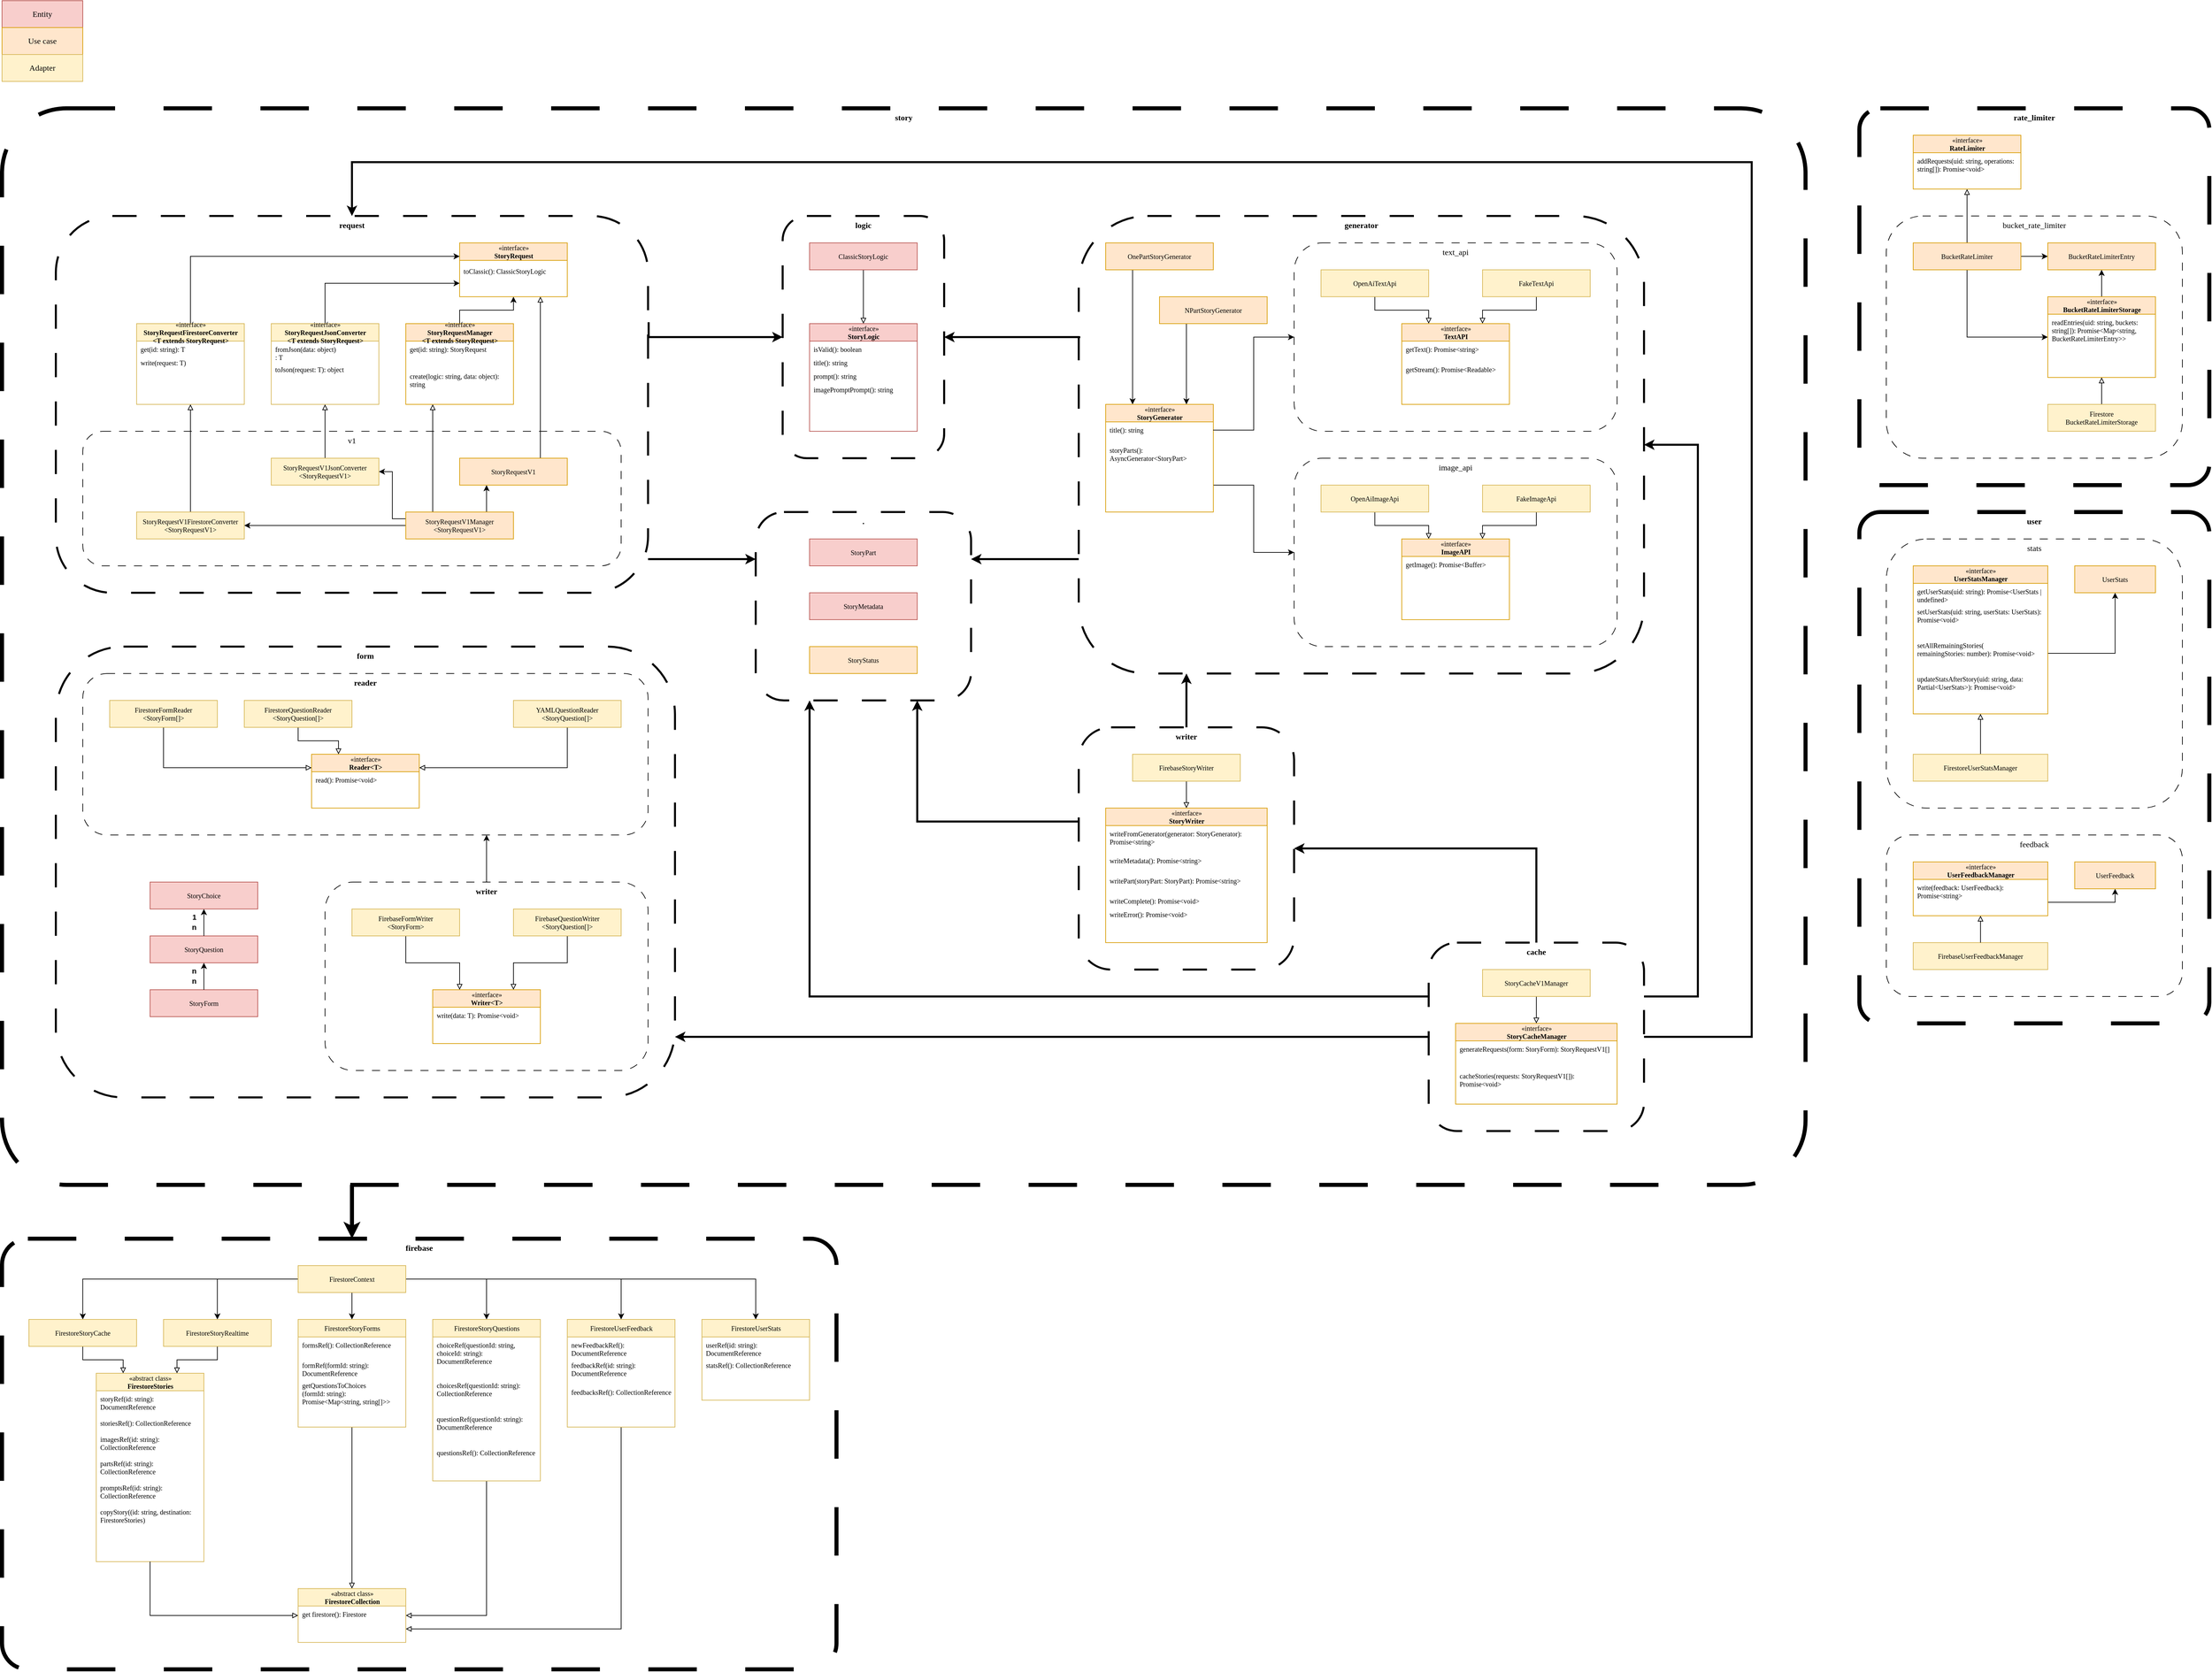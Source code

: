 <mxfile version="21.6.8" type="device">
  <diagram name="Page-1" id="c4acf3e9-155e-7222-9cf6-157b1a14988f">
    <mxGraphModel dx="4037" dy="1658" grid="1" gridSize="10" guides="1" tooltips="1" connect="1" arrows="1" fold="1" page="1" pageScale="1" pageWidth="850" pageHeight="1100" background="none" math="0" shadow="0">
      <root>
        <mxCell id="0" />
        <mxCell id="1" parent="0" />
        <mxCell id="NEYpnTMuI-v8KFKIFSat-98" value="firebase" style="rounded=1;whiteSpace=wrap;html=1;fillColor=none;dashed=1;dashPattern=12 12;labelBackgroundColor=none;strokeWidth=6;fontStyle=1;fontFamily=Lucida Console;verticalAlign=top;arcSize=6;" parent="1" vertex="1">
          <mxGeometry y="1840" width="1240" height="640" as="geometry" />
        </mxCell>
        <mxCell id="_wtHZT9hx7CZQyTQ2VEF-8" style="edgeStyle=orthogonalEdgeStyle;rounded=0;orthogonalLoop=1;jettySize=auto;html=1;strokeWidth=6;" parent="1" source="NEYpnTMuI-v8KFKIFSat-58" target="NEYpnTMuI-v8KFKIFSat-98" edge="1">
          <mxGeometry relative="1" as="geometry">
            <Array as="points">
              <mxPoint x="520" y="1780" />
              <mxPoint x="520" y="1780" />
            </Array>
          </mxGeometry>
        </mxCell>
        <mxCell id="NEYpnTMuI-v8KFKIFSat-58" value="story" style="rounded=1;whiteSpace=wrap;html=1;fillColor=none;dashed=1;dashPattern=12 12;labelBackgroundColor=none;strokeWidth=6;fontStyle=1;fontFamily=Lucida Console;verticalAlign=top;arcSize=6;movable=1;resizable=1;rotatable=1;deletable=1;editable=1;locked=0;connectable=1;" parent="1" vertex="1">
          <mxGeometry y="160" width="2680" height="1600" as="geometry" />
        </mxCell>
        <mxCell id="x65AcK3bx5p5Rzhw1ggr-9" value="" style="edgeStyle=orthogonalEdgeStyle;rounded=0;orthogonalLoop=1;jettySize=auto;html=1;strokeWidth=3;" parent="1" source="x65AcK3bx5p5Rzhw1ggr-8" target="Bs-Myq2eg4jCL4Yb1lq2-277" edge="1">
          <mxGeometry relative="1" as="geometry">
            <Array as="points">
              <mxPoint x="1760" y="1040" />
              <mxPoint x="1760" y="1040" />
            </Array>
          </mxGeometry>
        </mxCell>
        <mxCell id="x65AcK3bx5p5Rzhw1ggr-8" value="writer" style="rounded=1;whiteSpace=wrap;html=1;fillColor=none;dashed=1;dashPattern=12 12;labelBackgroundColor=none;strokeWidth=3;fontStyle=1;verticalAlign=top;fontFamily=Lucida Console;" parent="1" vertex="1">
          <mxGeometry x="1600" y="1080" width="320" height="360" as="geometry" />
        </mxCell>
        <mxCell id="x65AcK3bx5p5Rzhw1ggr-1" value="form" style="rounded=1;whiteSpace=wrap;html=1;fillColor=none;dashed=1;dashPattern=12 12;labelBackgroundColor=none;strokeWidth=3;verticalAlign=top;fontStyle=1;fontFamily=Lucida Console;" parent="1" vertex="1">
          <mxGeometry x="80" y="960" width="920" height="670" as="geometry" />
        </mxCell>
        <mxCell id="x65AcK3bx5p5Rzhw1ggr-4" style="edgeStyle=orthogonalEdgeStyle;rounded=0;orthogonalLoop=1;jettySize=auto;html=1;strokeWidth=1;" parent="1" source="x65AcK3bx5p5Rzhw1ggr-3" target="amye7OmJLZNDjV6ip3Ak-7" edge="1">
          <mxGeometry relative="1" as="geometry">
            <Array as="points">
              <mxPoint x="720" y="1260" />
              <mxPoint x="720" y="1260" />
            </Array>
          </mxGeometry>
        </mxCell>
        <mxCell id="x65AcK3bx5p5Rzhw1ggr-3" value="writer" style="rounded=1;whiteSpace=wrap;html=1;fillColor=none;dashed=1;dashPattern=12 12;labelBackgroundColor=none;strokeWidth=1;fontStyle=1;fontFamily=Lucida Console;verticalAlign=top;" parent="1" vertex="1">
          <mxGeometry x="480" y="1310" width="480" height="280" as="geometry" />
        </mxCell>
        <mxCell id="NEYpnTMuI-v8KFKIFSat-30" value="&lt;font face=&quot;Lucida Console&quot;&gt;.&lt;/font&gt;" style="rounded=1;whiteSpace=wrap;html=1;fillColor=none;dashed=1;dashPattern=12 12;labelBackgroundColor=none;strokeWidth=3;verticalAlign=top;fontStyle=1" parent="1" vertex="1">
          <mxGeometry x="1120" y="760" width="320" height="280" as="geometry" />
        </mxCell>
        <mxCell id="amye7OmJLZNDjV6ip3Ak-46" style="edgeStyle=orthogonalEdgeStyle;rounded=0;orthogonalLoop=1;jettySize=auto;html=1;exitX=0.001;exitY=0.263;exitDx=0;exitDy=0;entryX=1;entryY=0.5;entryDx=0;entryDy=0;exitPerimeter=0;strokeWidth=3;" parent="1" source="Bs-Myq2eg4jCL4Yb1lq2-277" target="amye7OmJLZNDjV6ip3Ak-1" edge="1">
          <mxGeometry relative="1" as="geometry">
            <Array as="points">
              <mxPoint x="1600" y="500" />
            </Array>
          </mxGeometry>
        </mxCell>
        <mxCell id="NEYpnTMuI-v8KFKIFSat-34" style="edgeStyle=orthogonalEdgeStyle;rounded=0;orthogonalLoop=1;jettySize=auto;html=1;exitX=0;exitY=0.75;exitDx=0;exitDy=0;entryX=1;entryY=0.25;entryDx=0;entryDy=0;strokeWidth=3;" parent="1" source="Bs-Myq2eg4jCL4Yb1lq2-277" target="NEYpnTMuI-v8KFKIFSat-30" edge="1">
          <mxGeometry relative="1" as="geometry" />
        </mxCell>
        <mxCell id="Bs-Myq2eg4jCL4Yb1lq2-277" value="generator" style="rounded=1;whiteSpace=wrap;html=1;fillColor=none;dashed=1;dashPattern=12 12;labelBackgroundColor=none;strokeWidth=3;verticalAlign=top;fontStyle=1;fontFamily=Lucida Console;" parent="1" vertex="1">
          <mxGeometry x="1600" y="320" width="840" height="680" as="geometry" />
        </mxCell>
        <mxCell id="amye7OmJLZNDjV6ip3Ak-1" value="&lt;font face=&quot;Lucida Console&quot;&gt;logic&lt;/font&gt;" style="rounded=1;whiteSpace=wrap;html=1;fillColor=none;dashed=1;dashPattern=12 12;labelBackgroundColor=none;strokeWidth=3;verticalAlign=top;fontStyle=1" parent="1" vertex="1">
          <mxGeometry x="1160" y="320" width="240" height="360" as="geometry" />
        </mxCell>
        <mxCell id="amye7OmJLZNDjV6ip3Ak-12" style="edgeStyle=orthogonalEdgeStyle;rounded=0;orthogonalLoop=1;jettySize=auto;html=1;exitX=1.001;exitY=0.282;exitDx=0;exitDy=0;strokeWidth=3;entryX=0;entryY=0.5;entryDx=0;entryDy=0;exitPerimeter=0;" parent="1" source="Bs-Myq2eg4jCL4Yb1lq2-278" target="amye7OmJLZNDjV6ip3Ak-1" edge="1">
          <mxGeometry relative="1" as="geometry">
            <mxPoint x="1160" y="480" as="targetPoint" />
            <Array as="points">
              <mxPoint x="960" y="500" />
            </Array>
          </mxGeometry>
        </mxCell>
        <mxCell id="NEYpnTMuI-v8KFKIFSat-33" style="edgeStyle=orthogonalEdgeStyle;rounded=0;orthogonalLoop=1;jettySize=auto;html=1;entryX=0;entryY=0.25;entryDx=0;entryDy=0;strokeWidth=3;" parent="1" source="Bs-Myq2eg4jCL4Yb1lq2-278" target="NEYpnTMuI-v8KFKIFSat-30" edge="1">
          <mxGeometry relative="1" as="geometry">
            <Array as="points">
              <mxPoint x="1000" y="830" />
              <mxPoint x="1000" y="830" />
            </Array>
          </mxGeometry>
        </mxCell>
        <mxCell id="Bs-Myq2eg4jCL4Yb1lq2-278" value="request" style="rounded=1;whiteSpace=wrap;html=1;fillColor=none;dashed=1;dashPattern=12 12;labelBackgroundColor=none;strokeWidth=3;fontFamily=Lucida Console;fontStyle=1;verticalAlign=top;" parent="1" vertex="1">
          <mxGeometry x="80" y="320" width="880" height="560" as="geometry" />
        </mxCell>
        <mxCell id="Bs-Myq2eg4jCL4Yb1lq2-282" value="text_api" style="rounded=1;whiteSpace=wrap;html=1;fillColor=none;dashed=1;dashPattern=12 12;labelBackgroundColor=none;verticalAlign=top;fontFamily=Lucida Console;" parent="1" vertex="1">
          <mxGeometry x="1920" y="360" width="480" height="280" as="geometry" />
        </mxCell>
        <mxCell id="Bs-Myq2eg4jCL4Yb1lq2-237" value="v1" style="rounded=1;whiteSpace=wrap;html=1;fillColor=none;dashed=1;dashPattern=12 12;labelBackgroundColor=none;fontFamily=Lucida Console;verticalAlign=top;" parent="1" vertex="1">
          <mxGeometry x="120" y="640" width="800" height="200" as="geometry" />
        </mxCell>
        <mxCell id="Bs-Myq2eg4jCL4Yb1lq2-56" value="image_api" style="rounded=1;whiteSpace=wrap;html=1;fillColor=none;dashed=1;dashPattern=12 12;labelBackgroundColor=none;verticalAlign=top;fontFamily=Lucida Console;" parent="1" vertex="1">
          <mxGeometry x="1920" y="680" width="480" height="280" as="geometry" />
        </mxCell>
        <mxCell id="bbNrGbL8vbvMhGU5oHJX-4" value="«interface»&lt;br&gt;&lt;b&gt;StoryWriter&lt;/b&gt;" style="swimlane;html=1;fontStyle=0;childLayout=stackLayout;horizontal=1;startSize=26;horizontalStack=0;resizeParent=1;resizeLast=0;collapsible=1;marginBottom=0;swimlaneFillColor=#ffffff;rounded=0;shadow=0;comic=0;labelBackgroundColor=none;strokeWidth=1;fontFamily=Lucida Console;fontSize=10;align=center;fillColor=#ffe6cc;strokeColor=#d79b00;" parent="1" vertex="1">
          <mxGeometry x="1640" y="1200" width="240" height="200" as="geometry">
            <mxRectangle x="360" y="360" width="130" height="30" as="alternateBounds" />
          </mxGeometry>
        </mxCell>
        <mxCell id="bbNrGbL8vbvMhGU5oHJX-5" value="&lt;div style=&quot;font-size: 10px;&quot;&gt;&lt;font style=&quot;font-size: 10px;&quot;&gt;writeFromGenerator(generator: &lt;/font&gt;&lt;font style=&quot;font-size: 10px;&quot;&gt;StoryGenerator&lt;/font&gt;&lt;font style=&quot;font-size: 10px;&quot;&gt;): &lt;/font&gt;&lt;font style=&quot;font-size: 10px;&quot;&gt;Promise&amp;lt;string&amp;gt;&lt;/font&gt;&lt;/div&gt;" style="text;strokeColor=none;fillColor=none;align=left;verticalAlign=top;spacingLeft=4;spacingRight=4;overflow=hidden;rotatable=0;points=[[0,0.5],[1,0.5]];portConstraint=eastwest;whiteSpace=wrap;html=1;fontFamily=Lucida Console;fontSize=10;labelBackgroundColor=none;" parent="bbNrGbL8vbvMhGU5oHJX-4" vertex="1">
          <mxGeometry y="26" width="240" height="40" as="geometry" />
        </mxCell>
        <mxCell id="amye7OmJLZNDjV6ip3Ak-48" value="&lt;div style=&quot;font-size: 10px;&quot;&gt;&lt;font style=&quot;font-size: 10px;&quot;&gt;writeMetadata(): &lt;/font&gt;&lt;font style=&quot;font-size: 10px;&quot;&gt;Promise&amp;lt;string&amp;gt;&lt;/font&gt;&lt;/div&gt;" style="text;strokeColor=none;fillColor=none;align=left;verticalAlign=top;spacingLeft=4;spacingRight=4;overflow=hidden;rotatable=0;points=[[0,0.5],[1,0.5]];portConstraint=eastwest;whiteSpace=wrap;html=1;fontFamily=Lucida Console;fontSize=10;labelBackgroundColor=none;" parent="bbNrGbL8vbvMhGU5oHJX-4" vertex="1">
          <mxGeometry y="66" width="240" height="30" as="geometry" />
        </mxCell>
        <mxCell id="amye7OmJLZNDjV6ip3Ak-49" value="&lt;div style=&quot;font-size: 10px;&quot;&gt;&lt;font style=&quot;font-size: 10px;&quot;&gt;writePart(storyPart: StoryPart): &lt;/font&gt;&lt;font style=&quot;font-size: 10px;&quot;&gt;Promise&amp;lt;string&amp;gt;&lt;/font&gt;&lt;/div&gt;" style="text;strokeColor=none;fillColor=none;align=left;verticalAlign=top;spacingLeft=4;spacingRight=4;overflow=hidden;rotatable=0;points=[[0,0.5],[1,0.5]];portConstraint=eastwest;whiteSpace=wrap;html=1;fontFamily=Lucida Console;fontSize=10;labelBackgroundColor=none;" parent="bbNrGbL8vbvMhGU5oHJX-4" vertex="1">
          <mxGeometry y="96" width="240" height="30" as="geometry" />
        </mxCell>
        <mxCell id="amye7OmJLZNDjV6ip3Ak-50" value="&lt;div style=&quot;font-size: 10px;&quot;&gt;&lt;font style=&quot;font-size: 10px;&quot;&gt;writeComplete(): &lt;/font&gt;&lt;font style=&quot;font-size: 10px;&quot;&gt;Promise&amp;lt;void&amp;gt;&lt;/font&gt;&lt;/div&gt;" style="text;strokeColor=none;fillColor=none;align=left;verticalAlign=top;spacingLeft=4;spacingRight=4;overflow=hidden;rotatable=0;points=[[0,0.5],[1,0.5]];portConstraint=eastwest;whiteSpace=wrap;html=1;fontFamily=Lucida Console;fontSize=10;labelBackgroundColor=none;" parent="bbNrGbL8vbvMhGU5oHJX-4" vertex="1">
          <mxGeometry y="126" width="240" height="20" as="geometry" />
        </mxCell>
        <mxCell id="amye7OmJLZNDjV6ip3Ak-51" value="&lt;div style=&quot;font-size: 10px;&quot;&gt;&lt;font style=&quot;font-size: 10px;&quot;&gt;writeError(): &lt;/font&gt;&lt;font style=&quot;font-size: 10px;&quot;&gt;Promise&amp;lt;void&amp;gt;&lt;/font&gt;&lt;/div&gt;" style="text;strokeColor=none;fillColor=none;align=left;verticalAlign=top;spacingLeft=4;spacingRight=4;overflow=hidden;rotatable=0;points=[[0,0.5],[1,0.5]];portConstraint=eastwest;whiteSpace=wrap;html=1;fontFamily=Lucida Console;fontSize=10;labelBackgroundColor=none;" parent="bbNrGbL8vbvMhGU5oHJX-4" vertex="1">
          <mxGeometry y="146" width="240" height="20" as="geometry" />
        </mxCell>
        <mxCell id="amye7OmJLZNDjV6ip3Ak-38" style="edgeStyle=orthogonalEdgeStyle;rounded=0;orthogonalLoop=1;jettySize=auto;html=1;exitX=0.5;exitY=1;exitDx=0;exitDy=0;entryX=0.25;entryY=0;entryDx=0;entryDy=0;endArrow=block;endFill=0;" parent="1" source="Bs-Myq2eg4jCL4Yb1lq2-45" target="amye7OmJLZNDjV6ip3Ak-32" edge="1">
          <mxGeometry relative="1" as="geometry" />
        </mxCell>
        <mxCell id="Bs-Myq2eg4jCL4Yb1lq2-45" value="OpenAiTextApi" style="html=1;whiteSpace=wrap;fontFamily=Lucida Console;fontSize=10;labelBackgroundColor=none;fillColor=#fff2cc;strokeColor=#d6b656;" parent="1" vertex="1">
          <mxGeometry x="1960" y="400" width="160" height="40" as="geometry" />
        </mxCell>
        <mxCell id="amye7OmJLZNDjV6ip3Ak-39" style="edgeStyle=orthogonalEdgeStyle;rounded=0;orthogonalLoop=1;jettySize=auto;html=1;exitX=0.5;exitY=1;exitDx=0;exitDy=0;entryX=0.75;entryY=0;entryDx=0;entryDy=0;endArrow=block;endFill=0;" parent="1" source="Bs-Myq2eg4jCL4Yb1lq2-46" target="amye7OmJLZNDjV6ip3Ak-32" edge="1">
          <mxGeometry relative="1" as="geometry" />
        </mxCell>
        <mxCell id="Bs-Myq2eg4jCL4Yb1lq2-46" value="FakeTextApi" style="html=1;whiteSpace=wrap;fontFamily=Lucida Console;fontSize=10;labelBackgroundColor=none;fillColor=#fff2cc;strokeColor=#d6b656;" parent="1" vertex="1">
          <mxGeometry x="2200" y="400" width="160" height="40" as="geometry" />
        </mxCell>
        <mxCell id="amye7OmJLZNDjV6ip3Ak-41" style="edgeStyle=orthogonalEdgeStyle;rounded=0;orthogonalLoop=1;jettySize=auto;html=1;exitX=0.5;exitY=1;exitDx=0;exitDy=0;entryX=0.25;entryY=0;entryDx=0;entryDy=0;endArrow=block;endFill=0;" parent="1" source="Bs-Myq2eg4jCL4Yb1lq2-49" target="amye7OmJLZNDjV6ip3Ak-25" edge="1">
          <mxGeometry relative="1" as="geometry" />
        </mxCell>
        <mxCell id="Bs-Myq2eg4jCL4Yb1lq2-49" value="OpenAiImageApi" style="html=1;whiteSpace=wrap;fontFamily=Lucida Console;fontSize=10;labelBackgroundColor=none;fillColor=#fff2cc;strokeColor=#d6b656;" parent="1" vertex="1">
          <mxGeometry x="1960" y="720" width="160" height="40" as="geometry" />
        </mxCell>
        <mxCell id="amye7OmJLZNDjV6ip3Ak-42" style="edgeStyle=orthogonalEdgeStyle;rounded=0;orthogonalLoop=1;jettySize=auto;html=1;exitX=0.5;exitY=1;exitDx=0;exitDy=0;entryX=0.75;entryY=0;entryDx=0;entryDy=0;endArrow=block;endFill=0;" parent="1" source="Bs-Myq2eg4jCL4Yb1lq2-50" target="amye7OmJLZNDjV6ip3Ak-25" edge="1">
          <mxGeometry relative="1" as="geometry" />
        </mxCell>
        <mxCell id="Bs-Myq2eg4jCL4Yb1lq2-50" value="FakeImageApi" style="html=1;whiteSpace=wrap;fontFamily=Lucida Console;fontSize=10;labelBackgroundColor=none;fillColor=#fff2cc;strokeColor=#d6b656;" parent="1" vertex="1">
          <mxGeometry x="2200" y="720" width="160" height="40" as="geometry" />
        </mxCell>
        <mxCell id="amye7OmJLZNDjV6ip3Ak-21" style="edgeStyle=orthogonalEdgeStyle;rounded=0;orthogonalLoop=1;jettySize=auto;html=1;exitX=0.25;exitY=1;exitDx=0;exitDy=0;entryX=0.25;entryY=0;entryDx=0;entryDy=0;" parent="1" source="Bs-Myq2eg4jCL4Yb1lq2-53" target="Bs-Myq2eg4jCL4Yb1lq2-210" edge="1">
          <mxGeometry relative="1" as="geometry" />
        </mxCell>
        <mxCell id="Bs-Myq2eg4jCL4Yb1lq2-53" value="OnePartStoryGenerator" style="html=1;whiteSpace=wrap;fontFamily=Lucida Console;fontSize=10;labelBackgroundColor=none;fillColor=#ffe6cc;strokeColor=#d79b00;" parent="1" vertex="1">
          <mxGeometry x="1640" y="360" width="160" height="40" as="geometry" />
        </mxCell>
        <mxCell id="Bs-Myq2eg4jCL4Yb1lq2-64" value="StoryMetadata" style="html=1;whiteSpace=wrap;fontFamily=Lucida Console;fontSize=10;labelBackgroundColor=none;fillColor=#f8cecc;strokeColor=#b85450;" parent="1" vertex="1">
          <mxGeometry x="1200" y="880" width="160" height="40" as="geometry" />
        </mxCell>
        <mxCell id="Bs-Myq2eg4jCL4Yb1lq2-74" value="«interface»&lt;br&gt;&lt;b&gt;StoryLogic&lt;/b&gt;" style="swimlane;html=1;fontStyle=0;childLayout=stackLayout;horizontal=1;startSize=26;horizontalStack=0;resizeParent=1;resizeLast=0;collapsible=1;marginBottom=0;swimlaneFillColor=#ffffff;rounded=0;shadow=0;comic=0;labelBackgroundColor=none;strokeWidth=1;fontFamily=Lucida Console;fontSize=10;align=center;fillColor=#f8cecc;strokeColor=#b85450;" parent="1" vertex="1">
          <mxGeometry x="1200" y="480" width="160" height="160" as="geometry">
            <mxRectangle x="360" y="360" width="130" height="30" as="alternateBounds" />
          </mxGeometry>
        </mxCell>
        <mxCell id="Bs-Myq2eg4jCL4Yb1lq2-98" value="&lt;font style=&quot;font-size: 10px;&quot;&gt;isValid(): &lt;/font&gt;&lt;font style=&quot;font-size: 10px;&quot;&gt;boolean &lt;/font&gt;" style="text;strokeColor=none;fillColor=none;align=left;verticalAlign=top;spacingLeft=4;spacingRight=4;overflow=hidden;rotatable=0;points=[[0,0.5],[1,0.5]];portConstraint=eastwest;whiteSpace=wrap;html=1;fontFamily=Lucida Console;fontSize=10;labelBackgroundColor=none;" parent="Bs-Myq2eg4jCL4Yb1lq2-74" vertex="1">
          <mxGeometry y="26" width="160" height="20" as="geometry" />
        </mxCell>
        <mxCell id="Bs-Myq2eg4jCL4Yb1lq2-75" value="&lt;div style=&quot;font-size: 10px;&quot;&gt;&lt;font style=&quot;font-size: 10px;&quot;&gt;title(): string&lt;br style=&quot;font-size: 10px;&quot;&gt;&lt;/font&gt;&lt;/div&gt;" style="text;strokeColor=none;fillColor=none;align=left;verticalAlign=top;spacingLeft=4;spacingRight=4;overflow=hidden;rotatable=0;points=[[0,0.5],[1,0.5]];portConstraint=eastwest;whiteSpace=wrap;html=1;fontFamily=Lucida Console;fontSize=10;labelBackgroundColor=none;" parent="Bs-Myq2eg4jCL4Yb1lq2-74" vertex="1">
          <mxGeometry y="46" width="160" height="20" as="geometry" />
        </mxCell>
        <mxCell id="Bs-Myq2eg4jCL4Yb1lq2-76" value="&lt;div style=&quot;font-size: 10px;&quot;&gt;&lt;font style=&quot;font-size: 10px;&quot;&gt;prompt(): string&lt;br&gt;&lt;/font&gt;&lt;/div&gt;" style="text;strokeColor=none;fillColor=none;align=left;verticalAlign=top;spacingLeft=4;spacingRight=4;overflow=hidden;rotatable=0;points=[[0,0.5],[1,0.5]];portConstraint=eastwest;whiteSpace=wrap;html=1;fontFamily=Lucida Console;fontSize=10;labelBackgroundColor=none;" parent="Bs-Myq2eg4jCL4Yb1lq2-74" vertex="1">
          <mxGeometry y="66" width="160" height="20" as="geometry" />
        </mxCell>
        <mxCell id="Bs-Myq2eg4jCL4Yb1lq2-77" value="&lt;div style=&quot;font-size: 10px;&quot;&gt;&lt;font style=&quot;font-size: 10px;&quot;&gt;imagePromptPrompt(): string&lt;br&gt;&lt;/font&gt;&lt;/div&gt;" style="text;strokeColor=none;fillColor=none;align=left;verticalAlign=top;spacingLeft=4;spacingRight=4;overflow=hidden;rotatable=0;points=[[0,0.5],[1,0.5]];portConstraint=eastwest;whiteSpace=wrap;html=1;fontFamily=Lucida Console;fontSize=10;labelBackgroundColor=none;" parent="Bs-Myq2eg4jCL4Yb1lq2-74" vertex="1">
          <mxGeometry y="86" width="160" height="40" as="geometry" />
        </mxCell>
        <mxCell id="amye7OmJLZNDjV6ip3Ak-52" style="edgeStyle=orthogonalEdgeStyle;rounded=0;orthogonalLoop=1;jettySize=auto;html=1;exitX=0.5;exitY=1;exitDx=0;exitDy=0;entryX=0.5;entryY=0;entryDx=0;entryDy=0;endArrow=block;endFill=0;" parent="1" source="Bs-Myq2eg4jCL4Yb1lq2-88" target="bbNrGbL8vbvMhGU5oHJX-4" edge="1">
          <mxGeometry relative="1" as="geometry" />
        </mxCell>
        <mxCell id="Bs-Myq2eg4jCL4Yb1lq2-88" value="FirebaseStoryWriter" style="html=1;whiteSpace=wrap;fontFamily=Lucida Console;fontSize=10;labelBackgroundColor=none;fillColor=#fff2cc;strokeColor=#d6b656;" parent="1" vertex="1">
          <mxGeometry x="1680" y="1120" width="160" height="40" as="geometry" />
        </mxCell>
        <mxCell id="w89TdPEsdyrQAjd33hcZ-8" style="edgeStyle=orthogonalEdgeStyle;rounded=0;orthogonalLoop=1;jettySize=auto;html=1;exitX=0.75;exitY=0;exitDx=0;exitDy=0;entryX=0.75;entryY=1;entryDx=0;entryDy=0;endArrow=block;endFill=0;" parent="1" source="Bs-Myq2eg4jCL4Yb1lq2-100" target="Bs-Myq2eg4jCL4Yb1lq2-250" edge="1">
          <mxGeometry relative="1" as="geometry" />
        </mxCell>
        <mxCell id="Bs-Myq2eg4jCL4Yb1lq2-100" value="StoryRequestV1" style="html=1;whiteSpace=wrap;fontFamily=Lucida Console;labelBackgroundColor=none;fillColor=#ffe6cc;strokeColor=#d79b00;fontSize=10;" parent="1" vertex="1">
          <mxGeometry x="680" y="680" width="160" height="40" as="geometry" />
        </mxCell>
        <mxCell id="w89TdPEsdyrQAjd33hcZ-3" style="edgeStyle=orthogonalEdgeStyle;rounded=0;orthogonalLoop=1;jettySize=auto;html=1;exitX=0.5;exitY=0;exitDx=0;exitDy=0;entryX=0.5;entryY=1;entryDx=0;entryDy=0;" parent="1" source="Bs-Myq2eg4jCL4Yb1lq2-103" target="Bs-Myq2eg4jCL4Yb1lq2-250" edge="1">
          <mxGeometry relative="1" as="geometry" />
        </mxCell>
        <mxCell id="Bs-Myq2eg4jCL4Yb1lq2-103" value="«interface»&lt;br&gt;&lt;b&gt;StoryRequestManager&lt;/b&gt;&lt;br&gt;&lt;b&gt;&amp;lt;T extends StoryRequest&amp;gt;&lt;/b&gt;" style="swimlane;html=1;fontStyle=0;childLayout=stackLayout;horizontal=1;startSize=26;horizontalStack=0;resizeParent=1;resizeLast=0;collapsible=1;marginBottom=0;swimlaneFillColor=#ffffff;rounded=0;shadow=0;comic=0;labelBackgroundColor=none;strokeWidth=1;fontFamily=Lucida Console;fontSize=10;align=center;fillColor=#ffe6cc;strokeColor=#d79b00;" parent="1" vertex="1">
          <mxGeometry x="600" y="480" width="160" height="120" as="geometry">
            <mxRectangle x="360" y="360" width="130" height="30" as="alternateBounds" />
          </mxGeometry>
        </mxCell>
        <mxCell id="Bs-Myq2eg4jCL4Yb1lq2-273" value="get&lt;font style=&quot;font-size: 10px;&quot;&gt;(id: string): &lt;/font&gt;StoryRequest" style="text;strokeColor=none;fillColor=none;align=left;verticalAlign=top;spacingLeft=4;spacingRight=4;overflow=hidden;rotatable=0;points=[[0,0.5],[1,0.5]];portConstraint=eastwest;whiteSpace=wrap;html=1;fontFamily=Lucida Console;fontSize=10;labelBackgroundColor=none;" parent="Bs-Myq2eg4jCL4Yb1lq2-103" vertex="1">
          <mxGeometry y="26" width="160" height="40" as="geometry" />
        </mxCell>
        <mxCell id="Bs-Myq2eg4jCL4Yb1lq2-272" value="create&lt;font style=&quot;font-size: 10px;&quot;&gt;(logic: string, data: object): string&lt;br&gt;&lt;/font&gt;" style="text;strokeColor=none;fillColor=none;align=left;verticalAlign=top;spacingLeft=4;spacingRight=4;overflow=hidden;rotatable=0;points=[[0,0.5],[1,0.5]];portConstraint=eastwest;whiteSpace=wrap;html=1;fontFamily=Lucida Console;fontSize=10;labelBackgroundColor=none;" parent="Bs-Myq2eg4jCL4Yb1lq2-103" vertex="1">
          <mxGeometry y="66" width="160" height="30" as="geometry" />
        </mxCell>
        <mxCell id="Bs-Myq2eg4jCL4Yb1lq2-169" style="edgeStyle=orthogonalEdgeStyle;rounded=0;orthogonalLoop=1;jettySize=auto;html=1;exitX=0.5;exitY=1;exitDx=0;exitDy=0;entryX=0.5;entryY=0;entryDx=0;entryDy=0;endArrow=block;endFill=0;" parent="1" source="Bs-Myq2eg4jCL4Yb1lq2-123" target="Bs-Myq2eg4jCL4Yb1lq2-74" edge="1">
          <mxGeometry relative="1" as="geometry">
            <Array as="points" />
          </mxGeometry>
        </mxCell>
        <mxCell id="Bs-Myq2eg4jCL4Yb1lq2-123" value="&lt;font style=&quot;font-size: 10px;&quot;&gt;ClassicStoryLogic&lt;/font&gt;" style="html=1;whiteSpace=wrap;fontFamily=Lucida Console;labelBackgroundColor=none;fillColor=#f8cecc;strokeColor=#b85450;" parent="1" vertex="1">
          <mxGeometry x="1200" y="360" width="160" height="40" as="geometry" />
        </mxCell>
        <mxCell id="Bs-Myq2eg4jCL4Yb1lq2-201" value="Entity" style="html=1;whiteSpace=wrap;fontFamily=Lucida Console;labelBackgroundColor=none;fillColor=#f8cecc;strokeColor=#b85450;" parent="1" vertex="1">
          <mxGeometry width="120" height="40" as="geometry" />
        </mxCell>
        <mxCell id="Bs-Myq2eg4jCL4Yb1lq2-202" value="Use case" style="html=1;whiteSpace=wrap;fontFamily=Lucida Console;labelBackgroundColor=none;fillColor=#ffe6cc;strokeColor=#d79b00;" parent="1" vertex="1">
          <mxGeometry y="40" width="120" height="40" as="geometry" />
        </mxCell>
        <mxCell id="Bs-Myq2eg4jCL4Yb1lq2-203" value="Adapter" style="html=1;whiteSpace=wrap;fontFamily=Lucida Console;labelBackgroundColor=none;fillColor=#fff2cc;strokeColor=#d6b656;" parent="1" vertex="1">
          <mxGeometry y="80" width="120" height="40" as="geometry" />
        </mxCell>
        <mxCell id="amye7OmJLZNDjV6ip3Ak-44" style="edgeStyle=orthogonalEdgeStyle;rounded=0;orthogonalLoop=1;jettySize=auto;html=1;exitX=1;exitY=0.75;exitDx=0;exitDy=0;entryX=0;entryY=0.5;entryDx=0;entryDy=0;" parent="1" source="Bs-Myq2eg4jCL4Yb1lq2-210" target="Bs-Myq2eg4jCL4Yb1lq2-56" edge="1">
          <mxGeometry relative="1" as="geometry" />
        </mxCell>
        <mxCell id="Bs-Myq2eg4jCL4Yb1lq2-210" value="«interface»&lt;br&gt;&lt;b&gt;StoryGenerator&lt;/b&gt;" style="swimlane;html=1;fontStyle=0;childLayout=stackLayout;horizontal=1;startSize=26;horizontalStack=0;resizeParent=1;resizeLast=0;collapsible=1;marginBottom=0;swimlaneFillColor=#ffffff;rounded=0;shadow=0;comic=0;labelBackgroundColor=none;strokeWidth=1;fontFamily=Lucida Console;fontSize=10;align=center;fillColor=#ffe6cc;strokeColor=#d79b00;" parent="1" vertex="1">
          <mxGeometry x="1640" y="600" width="160" height="160" as="geometry">
            <mxRectangle x="360" y="360" width="130" height="30" as="alternateBounds" />
          </mxGeometry>
        </mxCell>
        <mxCell id="Bs-Myq2eg4jCL4Yb1lq2-211" value="&lt;div style=&quot;font-size: 10px;&quot;&gt;&lt;font style=&quot;font-size: 10px;&quot;&gt;title(): &lt;/font&gt;&lt;font style=&quot;font-size: 10px;&quot;&gt;string&lt;/font&gt;&lt;/div&gt;" style="text;strokeColor=none;fillColor=none;align=left;verticalAlign=top;spacingLeft=4;spacingRight=4;overflow=hidden;rotatable=0;points=[[0,0.5],[1,0.5]];portConstraint=eastwest;whiteSpace=wrap;html=1;fontFamily=Lucida Console;fontSize=10;labelBackgroundColor=none;" parent="Bs-Myq2eg4jCL4Yb1lq2-210" vertex="1">
          <mxGeometry y="26" width="160" height="30" as="geometry" />
        </mxCell>
        <mxCell id="Bs-Myq2eg4jCL4Yb1lq2-212" value="&lt;div style=&quot;font-size: 10px;&quot;&gt;&lt;font style=&quot;font-size: 10px;&quot;&gt;storyParts(): &lt;/font&gt;&lt;font style=&quot;font-size: 10px;&quot;&gt;AsyncGenerator&amp;lt;StoryPart&amp;gt;&lt;/font&gt;&lt;/div&gt;" style="text;strokeColor=none;fillColor=none;align=left;verticalAlign=top;spacingLeft=4;spacingRight=4;overflow=hidden;rotatable=0;points=[[0,0.5],[1,0.5]];portConstraint=eastwest;whiteSpace=wrap;html=1;fontFamily=Lucida Console;fontSize=10;labelBackgroundColor=none;" parent="Bs-Myq2eg4jCL4Yb1lq2-210" vertex="1">
          <mxGeometry y="56" width="160" height="30" as="geometry" />
        </mxCell>
        <mxCell id="w89TdPEsdyrQAjd33hcZ-5" style="edgeStyle=orthogonalEdgeStyle;rounded=0;orthogonalLoop=1;jettySize=auto;html=1;exitX=0.5;exitY=0;exitDx=0;exitDy=0;entryX=0;entryY=0.75;entryDx=0;entryDy=0;" parent="1" source="Bs-Myq2eg4jCL4Yb1lq2-221" target="Bs-Myq2eg4jCL4Yb1lq2-250" edge="1">
          <mxGeometry relative="1" as="geometry" />
        </mxCell>
        <mxCell id="Bs-Myq2eg4jCL4Yb1lq2-221" value="&lt;div&gt;«interface»&lt;/div&gt;&lt;div&gt;&lt;b&gt;StoryRequestJsonConverter&lt;br&gt;&lt;/b&gt;&lt;b&gt;&amp;lt;T extends StoryRequest&amp;gt;&lt;/b&gt;&lt;/div&gt;" style="swimlane;html=1;fontStyle=0;childLayout=stackLayout;horizontal=1;startSize=26;horizontalStack=0;resizeParent=1;resizeLast=0;collapsible=1;marginBottom=0;swimlaneFillColor=#ffffff;rounded=0;shadow=0;comic=0;labelBackgroundColor=none;strokeWidth=1;fontFamily=Lucida Console;fontSize=10;align=center;fillColor=#fff2cc;strokeColor=#d6b656;" parent="1" vertex="1">
          <mxGeometry x="400" y="480" width="160" height="120" as="geometry">
            <mxRectangle x="360" y="360" width="130" height="30" as="alternateBounds" />
          </mxGeometry>
        </mxCell>
        <mxCell id="Bs-Myq2eg4jCL4Yb1lq2-238" value="&lt;div&gt;&lt;font style=&quot;font-size: 10px;&quot;&gt;fromJson(data: object)&lt;/font&gt;&lt;/div&gt;: T" style="text;strokeColor=none;fillColor=none;align=left;verticalAlign=top;spacingLeft=4;spacingRight=4;overflow=hidden;rotatable=0;points=[[0,0.5],[1,0.5]];portConstraint=eastwest;whiteSpace=wrap;html=1;fontFamily=Lucida Console;fontSize=10;labelBackgroundColor=none;" parent="Bs-Myq2eg4jCL4Yb1lq2-221" vertex="1">
          <mxGeometry y="26" width="160" height="30" as="geometry" />
        </mxCell>
        <mxCell id="Bs-Myq2eg4jCL4Yb1lq2-239" value="&lt;font style=&quot;font-size: 10px;&quot;&gt;toJson(request: T): &lt;/font&gt;&lt;font style=&quot;font-size: 10px;&quot;&gt;object &lt;/font&gt;" style="text;strokeColor=none;fillColor=none;align=left;verticalAlign=top;spacingLeft=4;spacingRight=4;overflow=hidden;rotatable=0;points=[[0,0.5],[1,0.5]];portConstraint=eastwest;whiteSpace=wrap;html=1;fontFamily=Lucida Console;fontSize=10;labelBackgroundColor=none;" parent="Bs-Myq2eg4jCL4Yb1lq2-221" vertex="1">
          <mxGeometry y="56" width="160" height="30" as="geometry" />
        </mxCell>
        <mxCell id="w89TdPEsdyrQAjd33hcZ-12" style="edgeStyle=orthogonalEdgeStyle;rounded=0;orthogonalLoop=1;jettySize=auto;html=1;exitX=0.5;exitY=0;exitDx=0;exitDy=0;entryX=0.5;entryY=1;entryDx=0;entryDy=0;endArrow=block;endFill=0;" parent="1" source="Bs-Myq2eg4jCL4Yb1lq2-233" target="Bs-Myq2eg4jCL4Yb1lq2-221" edge="1">
          <mxGeometry relative="1" as="geometry" />
        </mxCell>
        <mxCell id="Bs-Myq2eg4jCL4Yb1lq2-233" value="StoryRequestV1JsonConverter&lt;br&gt;&amp;lt;StoryRequestV1&amp;gt;" style="html=1;whiteSpace=wrap;fontFamily=Lucida Console;labelBackgroundColor=none;fillColor=#fff2cc;strokeColor=#d6b656;fontSize=10;" parent="1" vertex="1">
          <mxGeometry x="400" y="680" width="160" height="40" as="geometry" />
        </mxCell>
        <mxCell id="Bs-Myq2eg4jCL4Yb1lq2-250" value="&lt;div&gt;«interface»&lt;/div&gt;&lt;div&gt;&lt;b&gt;StoryRequest&lt;/b&gt;&lt;/div&gt;" style="swimlane;html=1;fontStyle=0;childLayout=stackLayout;horizontal=1;startSize=26;horizontalStack=0;resizeParent=1;resizeLast=0;collapsible=1;marginBottom=0;swimlaneFillColor=#ffffff;rounded=0;shadow=0;comic=0;labelBackgroundColor=none;strokeWidth=1;fontFamily=Lucida Console;fontSize=10;align=center;fillColor=#ffe6cc;strokeColor=#d79b00;" parent="1" vertex="1">
          <mxGeometry x="680" y="360" width="160" height="80" as="geometry">
            <mxRectangle x="360" y="360" width="130" height="30" as="alternateBounds" />
          </mxGeometry>
        </mxCell>
        <mxCell id="w89TdPEsdyrQAjd33hcZ-6" style="edgeStyle=orthogonalEdgeStyle;rounded=0;orthogonalLoop=1;jettySize=auto;html=1;exitX=0.5;exitY=0;exitDx=0;exitDy=0;entryX=0;entryY=0.25;entryDx=0;entryDy=0;" parent="1" source="Bs-Myq2eg4jCL4Yb1lq2-257" target="Bs-Myq2eg4jCL4Yb1lq2-250" edge="1">
          <mxGeometry relative="1" as="geometry" />
        </mxCell>
        <mxCell id="Bs-Myq2eg4jCL4Yb1lq2-257" value="&lt;div&gt;«interface»&lt;/div&gt;&lt;div&gt;&lt;b&gt;StoryRequestFirestoreConverter&lt;br&gt;&lt;/b&gt;&lt;b&gt;&amp;lt;T extends StoryRequest&amp;gt;&lt;/b&gt;&lt;/div&gt;" style="swimlane;html=1;fontStyle=0;childLayout=stackLayout;horizontal=1;startSize=26;horizontalStack=0;resizeParent=1;resizeLast=0;collapsible=1;marginBottom=0;swimlaneFillColor=#ffffff;rounded=0;shadow=0;comic=0;labelBackgroundColor=none;strokeWidth=1;fontFamily=Lucida Console;fontSize=10;align=center;fillColor=#fff2cc;strokeColor=#d6b656;" parent="1" vertex="1">
          <mxGeometry x="200" y="480" width="160" height="120" as="geometry">
            <mxRectangle x="360" y="360" width="130" height="30" as="alternateBounds" />
          </mxGeometry>
        </mxCell>
        <mxCell id="Bs-Myq2eg4jCL4Yb1lq2-258" value="&lt;font style=&quot;font-size: 10px;&quot;&gt;get(id: &lt;/font&gt;&lt;font style=&quot;font-size: 10px;&quot;&gt;string&lt;/font&gt;&lt;font style=&quot;font-size: 10px;&quot;&gt;): &lt;/font&gt;&lt;font style=&quot;font-size: 10px;&quot;&gt;T&lt;/font&gt;" style="text;strokeColor=none;fillColor=none;align=left;verticalAlign=top;spacingLeft=4;spacingRight=4;overflow=hidden;rotatable=0;points=[[0,0.5],[1,0.5]];portConstraint=eastwest;whiteSpace=wrap;html=1;fontFamily=Lucida Console;fontSize=10;labelBackgroundColor=none;" parent="Bs-Myq2eg4jCL4Yb1lq2-257" vertex="1">
          <mxGeometry y="26" width="160" height="20" as="geometry" />
        </mxCell>
        <mxCell id="Bs-Myq2eg4jCL4Yb1lq2-259" value="&lt;font style=&quot;font-size: 10px;&quot;&gt;write(request: T)&lt;/font&gt;" style="text;strokeColor=none;fillColor=none;align=left;verticalAlign=top;spacingLeft=4;spacingRight=4;overflow=hidden;rotatable=0;points=[[0,0.5],[1,0.5]];portConstraint=eastwest;whiteSpace=wrap;html=1;fontFamily=Lucida Console;fontSize=10;labelBackgroundColor=none;" parent="Bs-Myq2eg4jCL4Yb1lq2-257" vertex="1">
          <mxGeometry y="46" width="160" height="30" as="geometry" />
        </mxCell>
        <mxCell id="w89TdPEsdyrQAjd33hcZ-11" style="edgeStyle=orthogonalEdgeStyle;rounded=0;orthogonalLoop=1;jettySize=auto;html=1;exitX=0.5;exitY=0;exitDx=0;exitDy=0;entryX=0.5;entryY=1;entryDx=0;entryDy=0;endArrow=block;endFill=0;" parent="1" source="Bs-Myq2eg4jCL4Yb1lq2-261" target="Bs-Myq2eg4jCL4Yb1lq2-257" edge="1">
          <mxGeometry relative="1" as="geometry" />
        </mxCell>
        <mxCell id="Bs-Myq2eg4jCL4Yb1lq2-261" value="StoryRequestV1FirestoreConverter&lt;br&gt;&amp;lt;StoryRequestV1&amp;gt;" style="html=1;whiteSpace=wrap;fontFamily=Lucida Console;labelBackgroundColor=none;fillColor=#fff2cc;strokeColor=#d6b656;fontSize=10;" parent="1" vertex="1">
          <mxGeometry x="200" y="760" width="160" height="40" as="geometry" />
        </mxCell>
        <mxCell id="Bs-Myq2eg4jCL4Yb1lq2-279" value="StoryPart" style="html=1;whiteSpace=wrap;fontFamily=Lucida Console;fontSize=10;labelBackgroundColor=none;fillColor=#f8cecc;strokeColor=#b85450;" parent="1" vertex="1">
          <mxGeometry x="1200" y="800" width="160" height="40" as="geometry" />
        </mxCell>
        <mxCell id="w89TdPEsdyrQAjd33hcZ-9" style="edgeStyle=orthogonalEdgeStyle;rounded=0;orthogonalLoop=1;jettySize=auto;html=1;exitX=0.25;exitY=0;exitDx=0;exitDy=0;entryX=0.25;entryY=1;entryDx=0;entryDy=0;endArrow=block;endFill=0;" parent="1" source="w89TdPEsdyrQAjd33hcZ-2" target="Bs-Myq2eg4jCL4Yb1lq2-103" edge="1">
          <mxGeometry relative="1" as="geometry" />
        </mxCell>
        <mxCell id="w89TdPEsdyrQAjd33hcZ-13" style="edgeStyle=orthogonalEdgeStyle;rounded=0;orthogonalLoop=1;jettySize=auto;html=1;exitX=0;exitY=0.25;exitDx=0;exitDy=0;entryX=1;entryY=0.5;entryDx=0;entryDy=0;" parent="1" source="w89TdPEsdyrQAjd33hcZ-2" target="Bs-Myq2eg4jCL4Yb1lq2-233" edge="1">
          <mxGeometry relative="1" as="geometry" />
        </mxCell>
        <mxCell id="w89TdPEsdyrQAjd33hcZ-15" style="edgeStyle=orthogonalEdgeStyle;rounded=0;orthogonalLoop=1;jettySize=auto;html=1;exitX=0;exitY=0.5;exitDx=0;exitDy=0;entryX=1;entryY=0.5;entryDx=0;entryDy=0;" parent="1" source="w89TdPEsdyrQAjd33hcZ-2" target="Bs-Myq2eg4jCL4Yb1lq2-261" edge="1">
          <mxGeometry relative="1" as="geometry" />
        </mxCell>
        <mxCell id="w89TdPEsdyrQAjd33hcZ-16" style="edgeStyle=orthogonalEdgeStyle;rounded=0;orthogonalLoop=1;jettySize=auto;html=1;exitX=0.75;exitY=0;exitDx=0;exitDy=0;entryX=0.25;entryY=1;entryDx=0;entryDy=0;" parent="1" source="w89TdPEsdyrQAjd33hcZ-2" target="Bs-Myq2eg4jCL4Yb1lq2-100" edge="1">
          <mxGeometry relative="1" as="geometry" />
        </mxCell>
        <mxCell id="w89TdPEsdyrQAjd33hcZ-2" value="StoryRequestV1Manager&lt;br&gt;&amp;lt;StoryRequestV1&amp;gt;" style="html=1;whiteSpace=wrap;fontFamily=Lucida Console;labelBackgroundColor=none;fillColor=#ffe6cc;strokeColor=#d79b00;fontSize=10;" parent="1" vertex="1">
          <mxGeometry x="600" y="760" width="160" height="40" as="geometry" />
        </mxCell>
        <mxCell id="w89TdPEsdyrQAjd33hcZ-7" value="toClassic(): ClassicStoryLogic" style="text;strokeColor=none;fillColor=none;align=left;verticalAlign=top;spacingLeft=4;spacingRight=4;overflow=hidden;rotatable=0;points=[[0,0.5],[1,0.5]];portConstraint=eastwest;whiteSpace=wrap;html=1;fontFamily=Lucida Console;fontSize=10;labelBackgroundColor=none;" parent="1" vertex="1">
          <mxGeometry x="680" y="390" width="160" height="30" as="geometry" />
        </mxCell>
        <mxCell id="amye7OmJLZNDjV6ip3Ak-2" value="StoryStatus" style="html=1;whiteSpace=wrap;fontFamily=Lucida Console;fontSize=10;labelBackgroundColor=none;fillColor=#ffe6cc;strokeColor=#d79b00;" parent="1" vertex="1">
          <mxGeometry x="1200" y="960" width="160" height="40" as="geometry" />
        </mxCell>
        <mxCell id="amye7OmJLZNDjV6ip3Ak-3" value="StoryChoice" style="html=1;whiteSpace=wrap;fontFamily=Lucida Console;fontSize=10;labelBackgroundColor=none;fillColor=#f8cecc;strokeColor=#b85450;" parent="1" vertex="1">
          <mxGeometry x="220" y="1310" width="160" height="40" as="geometry" />
        </mxCell>
        <mxCell id="amye7OmJLZNDjV6ip3Ak-4" value="StoryQuestion" style="html=1;whiteSpace=wrap;fontFamily=Lucida Console;fontSize=10;labelBackgroundColor=none;fillColor=#f8cecc;strokeColor=#b85450;" parent="1" vertex="1">
          <mxGeometry x="220" y="1390" width="160" height="40" as="geometry" />
        </mxCell>
        <mxCell id="amye7OmJLZNDjV6ip3Ak-5" value="StoryForm" style="html=1;whiteSpace=wrap;fontFamily=Lucida Console;fontSize=10;labelBackgroundColor=none;fillColor=#f8cecc;strokeColor=#b85450;" parent="1" vertex="1">
          <mxGeometry x="220" y="1470" width="160" height="40" as="geometry" />
        </mxCell>
        <mxCell id="amye7OmJLZNDjV6ip3Ak-7" value="reader" style="rounded=1;whiteSpace=wrap;html=1;fillColor=none;dashed=1;dashPattern=12 12;labelBackgroundColor=none;strokeWidth=1;fontStyle=1;fontFamily=Lucida Console;verticalAlign=top;" parent="1" vertex="1">
          <mxGeometry x="120" y="1000" width="840" height="240" as="geometry" />
        </mxCell>
        <mxCell id="amye7OmJLZNDjV6ip3Ak-22" style="edgeStyle=orthogonalEdgeStyle;rounded=0;orthogonalLoop=1;jettySize=auto;html=1;exitX=0.25;exitY=1;exitDx=0;exitDy=0;entryX=0.75;entryY=0;entryDx=0;entryDy=0;" parent="1" source="amye7OmJLZNDjV6ip3Ak-19" target="Bs-Myq2eg4jCL4Yb1lq2-210" edge="1">
          <mxGeometry relative="1" as="geometry" />
        </mxCell>
        <mxCell id="amye7OmJLZNDjV6ip3Ak-19" value="NPartStoryGenerator" style="html=1;whiteSpace=wrap;fontFamily=Lucida Console;fontSize=10;labelBackgroundColor=none;fillColor=#ffe6cc;strokeColor=#d79b00;" parent="1" vertex="1">
          <mxGeometry x="1720" y="440" width="160" height="40" as="geometry" />
        </mxCell>
        <mxCell id="amye7OmJLZNDjV6ip3Ak-25" value="&lt;div&gt;«interface»&lt;/div&gt;&lt;div&gt;&lt;b&gt;ImageAPI&lt;/b&gt;&lt;/div&gt;" style="swimlane;html=1;fontStyle=0;childLayout=stackLayout;horizontal=1;startSize=26;horizontalStack=0;resizeParent=1;resizeLast=0;collapsible=1;marginBottom=0;swimlaneFillColor=#ffffff;rounded=0;shadow=0;comic=0;labelBackgroundColor=none;strokeWidth=1;fontFamily=Lucida Console;fontSize=10;align=center;fillColor=#ffe6cc;strokeColor=#d79b00;" parent="1" vertex="1">
          <mxGeometry x="2080" y="800" width="160" height="120" as="geometry">
            <mxRectangle x="360" y="360" width="130" height="30" as="alternateBounds" />
          </mxGeometry>
        </mxCell>
        <mxCell id="amye7OmJLZNDjV6ip3Ak-26" value="&lt;div style=&quot;font-size: 10px;&quot;&gt;&lt;font style=&quot;font-size: 10px;&quot;&gt;getImage(): &lt;/font&gt;&lt;font style=&quot;font-size: 10px;&quot;&gt;Promise&amp;lt;Buffer&amp;gt;&lt;/font&gt;&lt;/div&gt;" style="text;strokeColor=none;fillColor=none;align=left;verticalAlign=top;spacingLeft=4;spacingRight=4;overflow=hidden;rotatable=0;points=[[0,0.5],[1,0.5]];portConstraint=eastwest;whiteSpace=wrap;html=1;fontFamily=Lucida Console;fontSize=10;labelBackgroundColor=none;" parent="amye7OmJLZNDjV6ip3Ak-25" vertex="1">
          <mxGeometry y="26" width="160" height="30" as="geometry" />
        </mxCell>
        <mxCell id="amye7OmJLZNDjV6ip3Ak-32" value="&lt;div&gt;«interface»&lt;/div&gt;&lt;div&gt;&lt;b&gt;TextAPI&lt;/b&gt;&lt;/div&gt;" style="swimlane;html=1;fontStyle=0;childLayout=stackLayout;horizontal=1;startSize=26;horizontalStack=0;resizeParent=1;resizeLast=0;collapsible=1;marginBottom=0;swimlaneFillColor=#ffffff;rounded=0;shadow=0;comic=0;labelBackgroundColor=none;strokeWidth=1;fontFamily=Lucida Console;fontSize=10;align=center;fillColor=#ffe6cc;strokeColor=#d79b00;" parent="1" vertex="1">
          <mxGeometry x="2080" y="480" width="160" height="120" as="geometry">
            <mxRectangle x="360" y="360" width="130" height="30" as="alternateBounds" />
          </mxGeometry>
        </mxCell>
        <mxCell id="amye7OmJLZNDjV6ip3Ak-33" value="&lt;div style=&quot;font-size: 10px;&quot;&gt;&lt;font style=&quot;font-size: 10px;&quot;&gt;getText(): &lt;/font&gt;&lt;font style=&quot;font-size: 10px;&quot;&gt;Promise&amp;lt;string&amp;gt;&lt;/font&gt;&lt;/div&gt;" style="text;strokeColor=none;fillColor=none;align=left;verticalAlign=top;spacingLeft=4;spacingRight=4;overflow=hidden;rotatable=0;points=[[0,0.5],[1,0.5]];portConstraint=eastwest;whiteSpace=wrap;html=1;fontFamily=Lucida Console;fontSize=10;labelBackgroundColor=none;" parent="amye7OmJLZNDjV6ip3Ak-32" vertex="1">
          <mxGeometry y="26" width="160" height="30" as="geometry" />
        </mxCell>
        <mxCell id="amye7OmJLZNDjV6ip3Ak-34" value="&lt;div style=&quot;font-size: 10px;&quot;&gt;&lt;font style=&quot;font-size: 10px;&quot;&gt;getStream(): &lt;/font&gt;&lt;font style=&quot;font-size: 10px;&quot;&gt;Promise&amp;lt;Readable&amp;gt;&lt;/font&gt;&lt;/div&gt;" style="text;strokeColor=none;fillColor=none;align=left;verticalAlign=top;spacingLeft=4;spacingRight=4;overflow=hidden;rotatable=0;points=[[0,0.5],[1,0.5]];portConstraint=eastwest;whiteSpace=wrap;html=1;fontFamily=Lucida Console;fontSize=10;labelBackgroundColor=none;" parent="amye7OmJLZNDjV6ip3Ak-32" vertex="1">
          <mxGeometry y="56" width="160" height="30" as="geometry" />
        </mxCell>
        <mxCell id="amye7OmJLZNDjV6ip3Ak-45" style="edgeStyle=orthogonalEdgeStyle;rounded=0;orthogonalLoop=1;jettySize=auto;html=1;exitX=0.998;exitY=0.408;exitDx=0;exitDy=0;entryX=0;entryY=0.5;entryDx=0;entryDy=0;exitPerimeter=0;" parent="1" source="Bs-Myq2eg4jCL4Yb1lq2-211" target="Bs-Myq2eg4jCL4Yb1lq2-282" edge="1">
          <mxGeometry relative="1" as="geometry" />
        </mxCell>
        <mxCell id="amye7OmJLZNDjV6ip3Ak-58" value="«interface»&lt;br&gt;&lt;b&gt;Writer&amp;lt;T&amp;gt;&lt;/b&gt;" style="swimlane;html=1;fontStyle=0;childLayout=stackLayout;horizontal=1;startSize=26;horizontalStack=0;resizeParent=1;resizeLast=0;collapsible=1;marginBottom=0;swimlaneFillColor=#ffffff;rounded=0;shadow=0;comic=0;labelBackgroundColor=none;strokeWidth=1;fontFamily=Lucida Console;fontSize=10;align=center;fillColor=#ffe6cc;strokeColor=#d79b00;" parent="1" vertex="1">
          <mxGeometry x="640" y="1470" width="160" height="80" as="geometry">
            <mxRectangle x="360" y="360" width="130" height="30" as="alternateBounds" />
          </mxGeometry>
        </mxCell>
        <mxCell id="amye7OmJLZNDjV6ip3Ak-59" value="write(data: T): Promise&amp;lt;void&amp;gt;" style="text;strokeColor=none;fillColor=none;align=left;verticalAlign=top;spacingLeft=4;spacingRight=4;overflow=hidden;rotatable=0;points=[[0,0.5],[1,0.5]];portConstraint=eastwest;whiteSpace=wrap;html=1;fontFamily=Lucida Console;fontSize=10;labelBackgroundColor=none;" parent="amye7OmJLZNDjV6ip3Ak-58" vertex="1">
          <mxGeometry y="26" width="160" height="40" as="geometry" />
        </mxCell>
        <mxCell id="amye7OmJLZNDjV6ip3Ak-66" style="edgeStyle=orthogonalEdgeStyle;rounded=0;orthogonalLoop=1;jettySize=auto;html=1;exitX=0.5;exitY=1;exitDx=0;exitDy=0;entryX=0.75;entryY=0;entryDx=0;entryDy=0;endArrow=block;endFill=0;" parent="1" source="amye7OmJLZNDjV6ip3Ak-64" target="amye7OmJLZNDjV6ip3Ak-58" edge="1">
          <mxGeometry relative="1" as="geometry" />
        </mxCell>
        <mxCell id="amye7OmJLZNDjV6ip3Ak-64" value="FirebaseQuestionWriter&lt;br&gt;&amp;lt;StoryQuestion[]&amp;gt;" style="html=1;whiteSpace=wrap;fontFamily=Lucida Console;fontSize=10;labelBackgroundColor=none;fillColor=#fff2cc;strokeColor=#d6b656;" parent="1" vertex="1">
          <mxGeometry x="760" y="1350" width="160" height="40" as="geometry" />
        </mxCell>
        <mxCell id="amye7OmJLZNDjV6ip3Ak-67" style="edgeStyle=orthogonalEdgeStyle;rounded=0;orthogonalLoop=1;jettySize=auto;html=1;exitX=0.5;exitY=1;exitDx=0;exitDy=0;entryX=0.25;entryY=0;entryDx=0;entryDy=0;endArrow=block;endFill=0;" parent="1" source="amye7OmJLZNDjV6ip3Ak-65" target="amye7OmJLZNDjV6ip3Ak-58" edge="1">
          <mxGeometry relative="1" as="geometry" />
        </mxCell>
        <mxCell id="amye7OmJLZNDjV6ip3Ak-65" value="FirebaseFormWriter&lt;br&gt;&amp;lt;StoryForm&amp;gt;" style="html=1;whiteSpace=wrap;fontFamily=Lucida Console;fontSize=10;labelBackgroundColor=none;fillColor=#fff2cc;strokeColor=#d6b656;" parent="1" vertex="1">
          <mxGeometry x="520" y="1350" width="160" height="40" as="geometry" />
        </mxCell>
        <mxCell id="NEYpnTMuI-v8KFKIFSat-3" value="«interface»&lt;br&gt;&lt;b&gt;Reader&amp;lt;T&amp;gt;&lt;/b&gt;" style="swimlane;html=1;fontStyle=0;childLayout=stackLayout;horizontal=1;startSize=26;horizontalStack=0;resizeParent=1;resizeLast=0;collapsible=1;marginBottom=0;swimlaneFillColor=#ffffff;rounded=0;shadow=0;comic=0;labelBackgroundColor=none;strokeWidth=1;fontFamily=Lucida Console;fontSize=10;align=center;fillColor=#ffe6cc;strokeColor=#d79b00;" parent="1" vertex="1">
          <mxGeometry x="460" y="1120" width="160" height="80" as="geometry">
            <mxRectangle x="360" y="360" width="130" height="30" as="alternateBounds" />
          </mxGeometry>
        </mxCell>
        <mxCell id="NEYpnTMuI-v8KFKIFSat-4" value="read(): Promise&amp;lt;void&amp;gt;" style="text;strokeColor=none;fillColor=none;align=left;verticalAlign=top;spacingLeft=4;spacingRight=4;overflow=hidden;rotatable=0;points=[[0,0.5],[1,0.5]];portConstraint=eastwest;whiteSpace=wrap;html=1;fontFamily=Lucida Console;fontSize=10;labelBackgroundColor=none;" parent="NEYpnTMuI-v8KFKIFSat-3" vertex="1">
          <mxGeometry y="26" width="160" height="40" as="geometry" />
        </mxCell>
        <mxCell id="NEYpnTMuI-v8KFKIFSat-12" style="edgeStyle=orthogonalEdgeStyle;rounded=0;orthogonalLoop=1;jettySize=auto;html=1;exitX=0.5;exitY=1;exitDx=0;exitDy=0;entryX=0;entryY=0.25;entryDx=0;entryDy=0;endArrow=block;endFill=0;" parent="1" source="NEYpnTMuI-v8KFKIFSat-5" target="NEYpnTMuI-v8KFKIFSat-3" edge="1">
          <mxGeometry relative="1" as="geometry" />
        </mxCell>
        <mxCell id="NEYpnTMuI-v8KFKIFSat-5" value="FirestoreFormReader&lt;br&gt;&amp;lt;StoryForm[]&amp;gt;" style="html=1;whiteSpace=wrap;fontFamily=Lucida Console;fontSize=10;labelBackgroundColor=none;fillColor=#fff2cc;strokeColor=#d6b656;" parent="1" vertex="1">
          <mxGeometry x="160" y="1040" width="160" height="40" as="geometry" />
        </mxCell>
        <mxCell id="NEYpnTMuI-v8KFKIFSat-11" style="edgeStyle=orthogonalEdgeStyle;rounded=0;orthogonalLoop=1;jettySize=auto;html=1;exitX=0.5;exitY=1;exitDx=0;exitDy=0;entryX=0.25;entryY=0;entryDx=0;entryDy=0;endArrow=block;endFill=0;" parent="1" source="NEYpnTMuI-v8KFKIFSat-6" target="NEYpnTMuI-v8KFKIFSat-3" edge="1">
          <mxGeometry relative="1" as="geometry" />
        </mxCell>
        <mxCell id="NEYpnTMuI-v8KFKIFSat-6" value="FirestoreQuestionReader&lt;br&gt;&amp;lt;StoryQuestion[]&amp;gt;" style="html=1;whiteSpace=wrap;fontFamily=Lucida Console;fontSize=10;labelBackgroundColor=none;fillColor=#fff2cc;strokeColor=#d6b656;" parent="1" vertex="1">
          <mxGeometry x="360" y="1040" width="160" height="40" as="geometry" />
        </mxCell>
        <mxCell id="NEYpnTMuI-v8KFKIFSat-9" style="edgeStyle=orthogonalEdgeStyle;rounded=0;orthogonalLoop=1;jettySize=auto;html=1;exitX=0.5;exitY=1;exitDx=0;exitDy=0;entryX=1;entryY=0.25;entryDx=0;entryDy=0;endArrow=block;endFill=0;" parent="1" source="NEYpnTMuI-v8KFKIFSat-8" target="NEYpnTMuI-v8KFKIFSat-3" edge="1">
          <mxGeometry relative="1" as="geometry" />
        </mxCell>
        <mxCell id="NEYpnTMuI-v8KFKIFSat-8" value="YAMLQuestionReader&lt;br&gt;&amp;lt;StoryQuestion[]&amp;gt;" style="html=1;whiteSpace=wrap;fontFamily=Lucida Console;fontSize=10;labelBackgroundColor=none;fillColor=#fff2cc;strokeColor=#d6b656;" parent="1" vertex="1">
          <mxGeometry x="760" y="1040" width="160" height="40" as="geometry" />
        </mxCell>
        <mxCell id="NEYpnTMuI-v8KFKIFSat-56" style="edgeStyle=orthogonalEdgeStyle;rounded=0;orthogonalLoop=1;jettySize=auto;html=1;strokeWidth=3;" parent="1" source="NEYpnTMuI-v8KFKIFSat-35" target="Bs-Myq2eg4jCL4Yb1lq2-277" edge="1">
          <mxGeometry relative="1" as="geometry">
            <Array as="points">
              <mxPoint x="2520" y="1480" />
              <mxPoint x="2520" y="660" />
            </Array>
          </mxGeometry>
        </mxCell>
        <mxCell id="NEYpnTMuI-v8KFKIFSat-57" style="edgeStyle=orthogonalEdgeStyle;rounded=0;orthogonalLoop=1;jettySize=auto;html=1;strokeWidth=3;" parent="1" source="NEYpnTMuI-v8KFKIFSat-35" target="Bs-Myq2eg4jCL4Yb1lq2-278" edge="1">
          <mxGeometry relative="1" as="geometry">
            <Array as="points">
              <mxPoint x="2600" y="1540" />
              <mxPoint x="2600" y="240" />
              <mxPoint x="520" y="240" />
            </Array>
          </mxGeometry>
        </mxCell>
        <mxCell id="NEYpnTMuI-v8KFKIFSat-60" style="edgeStyle=orthogonalEdgeStyle;rounded=0;orthogonalLoop=1;jettySize=auto;html=1;strokeWidth=3;" parent="1" source="NEYpnTMuI-v8KFKIFSat-35" target="NEYpnTMuI-v8KFKIFSat-30" edge="1">
          <mxGeometry relative="1" as="geometry">
            <Array as="points">
              <mxPoint x="1200" y="1480" />
            </Array>
          </mxGeometry>
        </mxCell>
        <mxCell id="x65AcK3bx5p5Rzhw1ggr-7" style="edgeStyle=orthogonalEdgeStyle;rounded=0;orthogonalLoop=1;jettySize=auto;html=1;exitX=0;exitY=0.5;exitDx=0;exitDy=0;strokeWidth=3;" parent="1" source="NEYpnTMuI-v8KFKIFSat-35" target="x65AcK3bx5p5Rzhw1ggr-1" edge="1">
          <mxGeometry relative="1" as="geometry">
            <Array as="points">
              <mxPoint x="1260" y="1540" />
              <mxPoint x="1260" y="1540" />
            </Array>
          </mxGeometry>
        </mxCell>
        <mxCell id="x65AcK3bx5p5Rzhw1ggr-11" style="edgeStyle=orthogonalEdgeStyle;rounded=0;orthogonalLoop=1;jettySize=auto;html=1;strokeWidth=3;" parent="1" source="NEYpnTMuI-v8KFKIFSat-35" target="x65AcK3bx5p5Rzhw1ggr-8" edge="1">
          <mxGeometry relative="1" as="geometry">
            <Array as="points">
              <mxPoint x="2280" y="1260" />
            </Array>
          </mxGeometry>
        </mxCell>
        <mxCell id="NEYpnTMuI-v8KFKIFSat-35" value="cache" style="rounded=1;whiteSpace=wrap;html=1;fillColor=none;dashed=1;dashPattern=12 12;labelBackgroundColor=none;strokeWidth=3;fontStyle=1;verticalAlign=top;fontFamily=Lucida Console;" parent="1" vertex="1">
          <mxGeometry x="2120" y="1400" width="320" height="280" as="geometry" />
        </mxCell>
        <mxCell id="NEYpnTMuI-v8KFKIFSat-36" value="«interface»&lt;br&gt;&lt;b&gt;StoryCacheManager&lt;/b&gt;&lt;br&gt;&lt;b&gt;&lt;/b&gt;" style="swimlane;html=1;fontStyle=0;childLayout=stackLayout;horizontal=1;startSize=26;horizontalStack=0;resizeParent=1;resizeLast=0;collapsible=1;marginBottom=0;swimlaneFillColor=#ffffff;rounded=0;shadow=0;comic=0;labelBackgroundColor=none;strokeWidth=1;fontFamily=Lucida Console;fontSize=10;align=center;fillColor=#ffe6cc;strokeColor=#d79b00;" parent="1" vertex="1">
          <mxGeometry x="2160" y="1520" width="240" height="120" as="geometry">
            <mxRectangle x="360" y="360" width="130" height="30" as="alternateBounds" />
          </mxGeometry>
        </mxCell>
        <mxCell id="NEYpnTMuI-v8KFKIFSat-37" value="&lt;div style=&quot;font-size: 10px;&quot;&gt;&lt;font style=&quot;font-size: 10px;&quot;&gt;generateRequests(form: StoryForm&lt;/font&gt;&lt;font style=&quot;font-size: 10px;&quot;&gt;): &lt;/font&gt;&lt;font style=&quot;font-size: 10px;&quot;&gt;StoryRequestV1[]&lt;/font&gt;&lt;/div&gt;" style="text;strokeColor=none;fillColor=none;align=left;verticalAlign=top;spacingLeft=4;spacingRight=4;overflow=hidden;rotatable=0;points=[[0,0.5],[1,0.5]];portConstraint=eastwest;whiteSpace=wrap;html=1;fontFamily=Lucida Console;fontSize=10;labelBackgroundColor=none;" parent="NEYpnTMuI-v8KFKIFSat-36" vertex="1">
          <mxGeometry y="26" width="240" height="40" as="geometry" />
        </mxCell>
        <mxCell id="NEYpnTMuI-v8KFKIFSat-38" value="&lt;div style=&quot;font-size: 10px;&quot;&gt;&lt;font style=&quot;font-size: 10px;&quot;&gt;cacheStories(requests: StoryRequestV1[]): &lt;/font&gt;&lt;font style=&quot;font-size: 10px;&quot;&gt;Promise&amp;lt;void&amp;gt;&lt;/font&gt;&lt;/div&gt;" style="text;strokeColor=none;fillColor=none;align=left;verticalAlign=top;spacingLeft=4;spacingRight=4;overflow=hidden;rotatable=0;points=[[0,0.5],[1,0.5]];portConstraint=eastwest;whiteSpace=wrap;html=1;fontFamily=Lucida Console;fontSize=10;labelBackgroundColor=none;" parent="NEYpnTMuI-v8KFKIFSat-36" vertex="1">
          <mxGeometry y="66" width="240" height="30" as="geometry" />
        </mxCell>
        <mxCell id="NEYpnTMuI-v8KFKIFSat-42" style="edgeStyle=orthogonalEdgeStyle;rounded=0;orthogonalLoop=1;jettySize=auto;html=1;exitX=0.5;exitY=1;exitDx=0;exitDy=0;entryX=0.5;entryY=0;entryDx=0;entryDy=0;endArrow=block;endFill=0;" parent="1" source="NEYpnTMuI-v8KFKIFSat-43" target="NEYpnTMuI-v8KFKIFSat-36" edge="1">
          <mxGeometry relative="1" as="geometry" />
        </mxCell>
        <mxCell id="NEYpnTMuI-v8KFKIFSat-43" value="StoryCacheV1Manager" style="html=1;whiteSpace=wrap;fontFamily=Lucida Console;fontSize=10;labelBackgroundColor=none;fillColor=#fff2cc;strokeColor=#d6b656;" parent="1" vertex="1">
          <mxGeometry x="2200" y="1440" width="160" height="40" as="geometry" />
        </mxCell>
        <mxCell id="NEYpnTMuI-v8KFKIFSat-59" value="&lt;div&gt;rate_limiter&lt;/div&gt;" style="rounded=1;whiteSpace=wrap;html=1;fillColor=none;dashed=1;dashPattern=12 12;labelBackgroundColor=none;strokeWidth=6;fontStyle=1;fontFamily=Lucida Console;verticalAlign=top;arcSize=6;" parent="1" vertex="1">
          <mxGeometry x="2760" y="160" width="520" height="560" as="geometry" />
        </mxCell>
        <mxCell id="NEYpnTMuI-v8KFKIFSat-61" value="«interface»&lt;br&gt;&lt;b&gt;RateLimiter&lt;/b&gt;&lt;br&gt;&lt;b&gt;&lt;/b&gt;" style="swimlane;html=1;fontStyle=0;childLayout=stackLayout;horizontal=1;startSize=26;horizontalStack=0;resizeParent=1;resizeLast=0;collapsible=1;marginBottom=0;swimlaneFillColor=#ffffff;rounded=0;shadow=0;comic=0;labelBackgroundColor=none;strokeWidth=1;fontFamily=Lucida Console;fontSize=10;align=center;fillColor=#ffe6cc;strokeColor=#d79b00;" parent="1" vertex="1">
          <mxGeometry x="2840" y="200" width="160" height="80" as="geometry">
            <mxRectangle x="360" y="360" width="130" height="30" as="alternateBounds" />
          </mxGeometry>
        </mxCell>
        <mxCell id="NEYpnTMuI-v8KFKIFSat-62" value="&lt;div style=&quot;font-size: 10px;&quot;&gt;&lt;font style=&quot;font-size: 10px;&quot;&gt;addRequests(uid: string, operations: string[]): &lt;/font&gt;&lt;font style=&quot;font-size: 10px;&quot;&gt;Promise&amp;lt;void&amp;gt;&lt;/font&gt;&lt;/div&gt;" style="text;strokeColor=none;fillColor=none;align=left;verticalAlign=top;spacingLeft=4;spacingRight=4;overflow=hidden;rotatable=0;points=[[0,0.5],[1,0.5]];portConstraint=eastwest;whiteSpace=wrap;html=1;fontFamily=Lucida Console;fontSize=10;labelBackgroundColor=none;" parent="NEYpnTMuI-v8KFKIFSat-61" vertex="1">
          <mxGeometry y="26" width="160" height="50" as="geometry" />
        </mxCell>
        <mxCell id="NEYpnTMuI-v8KFKIFSat-64" value="&lt;div&gt;bucket_rate_limiter&lt;/div&gt;" style="rounded=1;whiteSpace=wrap;html=1;fillColor=none;dashed=1;dashPattern=12 12;labelBackgroundColor=none;verticalAlign=top;fontFamily=Lucida Console;" parent="1" vertex="1">
          <mxGeometry x="2800" y="320" width="440" height="360" as="geometry" />
        </mxCell>
        <mxCell id="NEYpnTMuI-v8KFKIFSat-71" style="edgeStyle=orthogonalEdgeStyle;rounded=0;orthogonalLoop=1;jettySize=auto;html=1;exitX=0.5;exitY=0;exitDx=0;exitDy=0;endArrow=block;endFill=0;" parent="1" source="NEYpnTMuI-v8KFKIFSat-65" target="NEYpnTMuI-v8KFKIFSat-61" edge="1">
          <mxGeometry relative="1" as="geometry" />
        </mxCell>
        <mxCell id="NEYpnTMuI-v8KFKIFSat-77" style="edgeStyle=orthogonalEdgeStyle;rounded=0;orthogonalLoop=1;jettySize=auto;html=1;exitX=0.5;exitY=1;exitDx=0;exitDy=0;" parent="1" source="NEYpnTMuI-v8KFKIFSat-65" target="NEYpnTMuI-v8KFKIFSat-68" edge="1">
          <mxGeometry relative="1" as="geometry">
            <Array as="points">
              <mxPoint x="2920" y="500" />
            </Array>
          </mxGeometry>
        </mxCell>
        <mxCell id="NEYpnTMuI-v8KFKIFSat-78" style="edgeStyle=orthogonalEdgeStyle;rounded=0;orthogonalLoop=1;jettySize=auto;html=1;exitX=1;exitY=0.5;exitDx=0;exitDy=0;entryX=0;entryY=0.5;entryDx=0;entryDy=0;" parent="1" source="NEYpnTMuI-v8KFKIFSat-65" target="NEYpnTMuI-v8KFKIFSat-66" edge="1">
          <mxGeometry relative="1" as="geometry" />
        </mxCell>
        <mxCell id="NEYpnTMuI-v8KFKIFSat-65" value="BucketRateLimiter" style="html=1;whiteSpace=wrap;fontFamily=Lucida Console;fontSize=10;labelBackgroundColor=none;fillColor=#ffe6cc;strokeColor=#d79b00;" parent="1" vertex="1">
          <mxGeometry x="2840" y="360" width="160" height="40" as="geometry" />
        </mxCell>
        <mxCell id="NEYpnTMuI-v8KFKIFSat-66" value="BucketRateLimiterEntry" style="html=1;whiteSpace=wrap;fontFamily=Lucida Console;fontSize=10;labelBackgroundColor=none;fillColor=#ffe6cc;strokeColor=#d79b00;" parent="1" vertex="1">
          <mxGeometry x="3040" y="360" width="160" height="40" as="geometry" />
        </mxCell>
        <mxCell id="NEYpnTMuI-v8KFKIFSat-72" style="edgeStyle=orthogonalEdgeStyle;rounded=0;orthogonalLoop=1;jettySize=auto;html=1;exitX=0.5;exitY=0;exitDx=0;exitDy=0;" parent="1" source="NEYpnTMuI-v8KFKIFSat-68" target="NEYpnTMuI-v8KFKIFSat-66" edge="1">
          <mxGeometry relative="1" as="geometry" />
        </mxCell>
        <mxCell id="NEYpnTMuI-v8KFKIFSat-68" value="«interface»&lt;br&gt;&lt;b&gt;BucketRateLimiterStorage&lt;/b&gt;&lt;br&gt;&lt;b&gt;&lt;/b&gt;" style="swimlane;html=1;fontStyle=0;childLayout=stackLayout;horizontal=1;startSize=26;horizontalStack=0;resizeParent=1;resizeLast=0;collapsible=1;marginBottom=0;swimlaneFillColor=#ffffff;rounded=0;shadow=0;comic=0;labelBackgroundColor=none;strokeWidth=1;fontFamily=Lucida Console;fontSize=10;align=center;fillColor=#ffe6cc;strokeColor=#d79b00;" parent="1" vertex="1">
          <mxGeometry x="3040" y="440" width="160" height="120" as="geometry">
            <mxRectangle x="360" y="360" width="130" height="30" as="alternateBounds" />
          </mxGeometry>
        </mxCell>
        <mxCell id="NEYpnTMuI-v8KFKIFSat-69" value="readEntries(uid: string, buckets: string[]): Promise&amp;lt;Map&amp;lt;string, BucketRateLimiterEntry&amp;gt;&amp;gt;" style="text;strokeColor=none;fillColor=none;align=left;verticalAlign=top;spacingLeft=4;spacingRight=4;overflow=hidden;rotatable=0;points=[[0,0.5],[1,0.5]];portConstraint=eastwest;whiteSpace=wrap;html=1;fontFamily=Lucida Console;fontSize=10;labelBackgroundColor=none;" parent="NEYpnTMuI-v8KFKIFSat-68" vertex="1">
          <mxGeometry y="26" width="160" height="70" as="geometry" />
        </mxCell>
        <mxCell id="NEYpnTMuI-v8KFKIFSat-74" style="edgeStyle=orthogonalEdgeStyle;rounded=0;orthogonalLoop=1;jettySize=auto;html=1;exitX=0.5;exitY=0;exitDx=0;exitDy=0;endArrow=block;endFill=0;" parent="1" source="NEYpnTMuI-v8KFKIFSat-70" target="NEYpnTMuI-v8KFKIFSat-68" edge="1">
          <mxGeometry relative="1" as="geometry" />
        </mxCell>
        <mxCell id="NEYpnTMuI-v8KFKIFSat-70" value="Firestore&lt;br&gt;BucketRateLimiterStorage" style="html=1;whiteSpace=wrap;fontFamily=Lucida Console;fontSize=10;labelBackgroundColor=none;fillColor=#fff2cc;strokeColor=#d6b656;" parent="1" vertex="1">
          <mxGeometry x="3040" y="600" width="160" height="40" as="geometry" />
        </mxCell>
        <mxCell id="NEYpnTMuI-v8KFKIFSat-79" value="user" style="rounded=1;whiteSpace=wrap;html=1;fillColor=none;dashed=1;dashPattern=12 12;labelBackgroundColor=none;strokeWidth=6;fontStyle=1;fontFamily=Lucida Console;verticalAlign=top;arcSize=6;" parent="1" vertex="1">
          <mxGeometry x="2760" y="760" width="520" height="760" as="geometry" />
        </mxCell>
        <mxCell id="NEYpnTMuI-v8KFKIFSat-82" value="stats" style="rounded=1;whiteSpace=wrap;html=1;fillColor=none;dashed=1;dashPattern=12 12;labelBackgroundColor=none;verticalAlign=top;fontFamily=Lucida Console;" parent="1" vertex="1">
          <mxGeometry x="2800" y="800" width="440" height="400" as="geometry" />
        </mxCell>
        <mxCell id="NEYpnTMuI-v8KFKIFSat-87" value="UserStats" style="html=1;whiteSpace=wrap;fontFamily=Lucida Console;fontSize=10;labelBackgroundColor=none;fillColor=#ffe6cc;strokeColor=#d79b00;" parent="1" vertex="1">
          <mxGeometry x="3080" y="840" width="120" height="40" as="geometry" />
        </mxCell>
        <mxCell id="NEYpnTMuI-v8KFKIFSat-88" style="edgeStyle=orthogonalEdgeStyle;rounded=0;orthogonalLoop=1;jettySize=auto;html=1;" parent="1" source="NEYpnTMuI-v8KFKIFSat-89" target="NEYpnTMuI-v8KFKIFSat-87" edge="1">
          <mxGeometry relative="1" as="geometry">
            <Array as="points">
              <mxPoint x="3140" y="970" />
            </Array>
          </mxGeometry>
        </mxCell>
        <mxCell id="NEYpnTMuI-v8KFKIFSat-89" value="«interface»&lt;br&gt;&lt;b&gt;UserStatsManager&lt;/b&gt;&lt;br&gt;&lt;b&gt;&lt;/b&gt;" style="swimlane;html=1;fontStyle=0;childLayout=stackLayout;horizontal=1;startSize=26;horizontalStack=0;resizeParent=1;resizeLast=0;collapsible=1;marginBottom=0;swimlaneFillColor=#ffffff;rounded=0;shadow=0;comic=0;labelBackgroundColor=none;strokeWidth=1;fontFamily=Lucida Console;fontSize=10;align=center;fillColor=#ffe6cc;strokeColor=#d79b00;" parent="1" vertex="1">
          <mxGeometry x="2840" y="840" width="200" height="220" as="geometry">
            <mxRectangle x="360" y="360" width="130" height="30" as="alternateBounds" />
          </mxGeometry>
        </mxCell>
        <mxCell id="NEYpnTMuI-v8KFKIFSat-90" value="getUserStats(uid: string): Promise&amp;lt;UserStats | undefined&amp;gt;" style="text;strokeColor=none;fillColor=none;align=left;verticalAlign=top;spacingLeft=4;spacingRight=4;overflow=hidden;rotatable=0;points=[[0,0.5],[1,0.5]];portConstraint=eastwest;whiteSpace=wrap;html=1;fontFamily=Lucida Console;fontSize=10;labelBackgroundColor=none;" parent="NEYpnTMuI-v8KFKIFSat-89" vertex="1">
          <mxGeometry y="26" width="200" height="30" as="geometry" />
        </mxCell>
        <mxCell id="NEYpnTMuI-v8KFKIFSat-93" value="setUserStats(uid: string, userStats: UserStats): Promise&amp;lt;void&amp;gt;" style="text;strokeColor=none;fillColor=none;align=left;verticalAlign=top;spacingLeft=4;spacingRight=4;overflow=hidden;rotatable=0;points=[[0,0.5],[1,0.5]];portConstraint=eastwest;whiteSpace=wrap;html=1;fontFamily=Lucida Console;fontSize=10;labelBackgroundColor=none;" parent="NEYpnTMuI-v8KFKIFSat-89" vertex="1">
          <mxGeometry y="56" width="200" height="50" as="geometry" />
        </mxCell>
        <mxCell id="NEYpnTMuI-v8KFKIFSat-94" value="setAllRemainingStories(&lt;br&gt;remainingStories: number): Promise&amp;lt;void&amp;gt;" style="text;strokeColor=none;fillColor=none;align=left;verticalAlign=top;spacingLeft=4;spacingRight=4;overflow=hidden;rotatable=0;points=[[0,0.5],[1,0.5]];portConstraint=eastwest;whiteSpace=wrap;html=1;fontFamily=Lucida Console;fontSize=10;labelBackgroundColor=none;" parent="NEYpnTMuI-v8KFKIFSat-89" vertex="1">
          <mxGeometry y="106" width="200" height="50" as="geometry" />
        </mxCell>
        <mxCell id="NEYpnTMuI-v8KFKIFSat-95" value="updateStatsAfterStory(uid: string, data: Partial&amp;lt;UserStats&amp;gt;): Promise&amp;lt;void&amp;gt;" style="text;strokeColor=none;fillColor=none;align=left;verticalAlign=top;spacingLeft=4;spacingRight=4;overflow=hidden;rotatable=0;points=[[0,0.5],[1,0.5]];portConstraint=eastwest;whiteSpace=wrap;html=1;fontFamily=Lucida Console;fontSize=10;labelBackgroundColor=none;" parent="NEYpnTMuI-v8KFKIFSat-89" vertex="1">
          <mxGeometry y="156" width="200" height="60" as="geometry" />
        </mxCell>
        <mxCell id="NEYpnTMuI-v8KFKIFSat-97" style="edgeStyle=orthogonalEdgeStyle;rounded=0;orthogonalLoop=1;jettySize=auto;html=1;exitX=0.5;exitY=0;exitDx=0;exitDy=0;endArrow=block;endFill=0;" parent="1" source="NEYpnTMuI-v8KFKIFSat-96" target="NEYpnTMuI-v8KFKIFSat-89" edge="1">
          <mxGeometry relative="1" as="geometry" />
        </mxCell>
        <mxCell id="NEYpnTMuI-v8KFKIFSat-96" value="FirestoreUserStatsManager" style="html=1;whiteSpace=wrap;fontFamily=Lucida Console;fontSize=10;labelBackgroundColor=none;fillColor=#fff2cc;strokeColor=#d6b656;" parent="1" vertex="1">
          <mxGeometry x="2840" y="1120" width="200" height="40" as="geometry" />
        </mxCell>
        <mxCell id="_wtHZT9hx7CZQyTQ2VEF-2" style="edgeStyle=orthogonalEdgeStyle;rounded=0;orthogonalLoop=1;jettySize=auto;html=1;" parent="1" source="NEYpnTMuI-v8KFKIFSat-99" target="NEYpnTMuI-v8KFKIFSat-104" edge="1">
          <mxGeometry relative="1" as="geometry" />
        </mxCell>
        <mxCell id="_wtHZT9hx7CZQyTQ2VEF-3" style="edgeStyle=orthogonalEdgeStyle;rounded=0;orthogonalLoop=1;jettySize=auto;html=1;" parent="1" source="NEYpnTMuI-v8KFKIFSat-99" target="NEYpnTMuI-v8KFKIFSat-107" edge="1">
          <mxGeometry relative="1" as="geometry" />
        </mxCell>
        <mxCell id="_wtHZT9hx7CZQyTQ2VEF-4" value="" style="edgeStyle=orthogonalEdgeStyle;rounded=0;orthogonalLoop=1;jettySize=auto;html=1;" parent="1" source="NEYpnTMuI-v8KFKIFSat-99" target="_wtHZT9hx7CZQyTQ2VEF-9" edge="1">
          <mxGeometry relative="1" as="geometry">
            <mxPoint x="520.4" y="1960" as="targetPoint" />
            <Array as="points" />
          </mxGeometry>
        </mxCell>
        <mxCell id="_wtHZT9hx7CZQyTQ2VEF-5" style="edgeStyle=orthogonalEdgeStyle;rounded=0;orthogonalLoop=1;jettySize=auto;html=1;" parent="1" source="NEYpnTMuI-v8KFKIFSat-99" target="_wtHZT9hx7CZQyTQ2VEF-13" edge="1">
          <mxGeometry relative="1" as="geometry">
            <mxPoint x="719.727" y="1960" as="targetPoint" />
          </mxGeometry>
        </mxCell>
        <mxCell id="_wtHZT9hx7CZQyTQ2VEF-6" style="edgeStyle=orthogonalEdgeStyle;rounded=0;orthogonalLoop=1;jettySize=auto;html=1;" parent="1" source="NEYpnTMuI-v8KFKIFSat-99" target="_wtHZT9hx7CZQyTQ2VEF-19" edge="1">
          <mxGeometry relative="1" as="geometry">
            <mxPoint x="920.182" y="1960" as="targetPoint" />
          </mxGeometry>
        </mxCell>
        <mxCell id="_wtHZT9hx7CZQyTQ2VEF-35" style="edgeStyle=orthogonalEdgeStyle;rounded=0;orthogonalLoop=1;jettySize=auto;html=1;" parent="1" source="NEYpnTMuI-v8KFKIFSat-99" target="_wtHZT9hx7CZQyTQ2VEF-31" edge="1">
          <mxGeometry relative="1" as="geometry" />
        </mxCell>
        <mxCell id="NEYpnTMuI-v8KFKIFSat-99" value="FirestoreContext" style="html=1;whiteSpace=wrap;fontFamily=Lucida Console;fontSize=10;labelBackgroundColor=none;fillColor=#fff2cc;strokeColor=#d6b656;" parent="1" vertex="1">
          <mxGeometry x="440" y="1880" width="160" height="40" as="geometry" />
        </mxCell>
        <mxCell id="NEYpnTMuI-v8KFKIFSat-100" value="«abstract class»&lt;br&gt;&lt;b&gt;FirestoreStories&lt;/b&gt;&lt;br&gt;&lt;b&gt;&lt;/b&gt;" style="swimlane;html=1;fontStyle=0;childLayout=stackLayout;horizontal=1;startSize=26;horizontalStack=0;resizeParent=1;resizeLast=0;collapsible=1;marginBottom=0;swimlaneFillColor=#ffffff;rounded=0;shadow=0;comic=0;labelBackgroundColor=none;strokeWidth=1;fontFamily=Lucida Console;fontSize=10;align=center;fillColor=#fff2cc;strokeColor=#d6b656;" parent="1" vertex="1">
          <mxGeometry x="140" y="2040" width="160" height="280" as="geometry">
            <mxRectangle x="360" y="360" width="130" height="30" as="alternateBounds" />
          </mxGeometry>
        </mxCell>
        <mxCell id="NEYpnTMuI-v8KFKIFSat-101" value="storyRef(id: string): DocumentReference&lt;br&gt;&lt;br&gt;storiesRef(): CollectionReference&lt;br&gt;&lt;br&gt;imagesRef(id: string): CollectionReference&lt;br&gt;&lt;br&gt;partsRef(id: string): CollectionReference&lt;br&gt;&lt;br&gt;promptsRef(id: string): CollectionReference&lt;br&gt;&lt;br&gt;copyStory((id: string, destination: FirestoreStories)" style="text;strokeColor=none;fillColor=none;align=left;verticalAlign=top;spacingLeft=4;spacingRight=4;overflow=hidden;rotatable=0;points=[[0,0.5],[1,0.5]];portConstraint=eastwest;whiteSpace=wrap;html=1;fontFamily=Lucida Console;fontSize=10;labelBackgroundColor=none;" parent="NEYpnTMuI-v8KFKIFSat-100" vertex="1">
          <mxGeometry y="26" width="160" height="250" as="geometry" />
        </mxCell>
        <mxCell id="NEYpnTMuI-v8KFKIFSat-108" style="edgeStyle=orthogonalEdgeStyle;rounded=0;orthogonalLoop=1;jettySize=auto;html=1;endArrow=block;endFill=0;" parent="1" source="NEYpnTMuI-v8KFKIFSat-104" target="NEYpnTMuI-v8KFKIFSat-100" edge="1">
          <mxGeometry relative="1" as="geometry">
            <Array as="points">
              <mxPoint x="120" y="2020" />
              <mxPoint x="180" y="2020" />
            </Array>
          </mxGeometry>
        </mxCell>
        <mxCell id="NEYpnTMuI-v8KFKIFSat-104" value="FirestoreStoryCache" style="html=1;whiteSpace=wrap;fontFamily=Lucida Console;fontSize=10;labelBackgroundColor=none;fillColor=#fff2cc;strokeColor=#d6b656;" parent="1" vertex="1">
          <mxGeometry x="40" y="1960" width="160" height="40" as="geometry" />
        </mxCell>
        <mxCell id="NEYpnTMuI-v8KFKIFSat-109" style="edgeStyle=orthogonalEdgeStyle;rounded=0;orthogonalLoop=1;jettySize=auto;html=1;endArrow=block;endFill=0;" parent="1" source="NEYpnTMuI-v8KFKIFSat-107" target="NEYpnTMuI-v8KFKIFSat-100" edge="1">
          <mxGeometry relative="1" as="geometry">
            <Array as="points">
              <mxPoint x="320" y="2020" />
              <mxPoint x="260" y="2020" />
            </Array>
          </mxGeometry>
        </mxCell>
        <mxCell id="NEYpnTMuI-v8KFKIFSat-107" value="FirestoreStoryRealtime" style="html=1;whiteSpace=wrap;fontFamily=Lucida Console;fontSize=10;labelBackgroundColor=none;fillColor=#fff2cc;strokeColor=#d6b656;" parent="1" vertex="1">
          <mxGeometry x="240" y="1960" width="160" height="40" as="geometry" />
        </mxCell>
        <mxCell id="x65AcK3bx5p5Rzhw1ggr-5" style="edgeStyle=orthogonalEdgeStyle;rounded=0;orthogonalLoop=1;jettySize=auto;html=1;strokeWidth=3;" parent="1" source="x65AcK3bx5p5Rzhw1ggr-8" target="NEYpnTMuI-v8KFKIFSat-30" edge="1">
          <mxGeometry relative="1" as="geometry">
            <Array as="points">
              <mxPoint x="1360" y="1220" />
            </Array>
          </mxGeometry>
        </mxCell>
        <mxCell id="tfSTd8WoHoYFsNrvzpfn-1" value="feedback" style="rounded=1;whiteSpace=wrap;html=1;fillColor=none;dashed=1;dashPattern=12 12;labelBackgroundColor=none;verticalAlign=top;fontFamily=Lucida Console;" parent="1" vertex="1">
          <mxGeometry x="2800" y="1240" width="440" height="240" as="geometry" />
        </mxCell>
        <mxCell id="tfSTd8WoHoYFsNrvzpfn-2" value="FirebaseUserFeedbackManager" style="html=1;whiteSpace=wrap;fontFamily=Lucida Console;fontSize=10;labelBackgroundColor=none;fillColor=#fff2cc;strokeColor=#d6b656;" parent="1" vertex="1">
          <mxGeometry x="2840" y="1400" width="200" height="40" as="geometry" />
        </mxCell>
        <mxCell id="tfSTd8WoHoYFsNrvzpfn-3" style="edgeStyle=orthogonalEdgeStyle;rounded=0;orthogonalLoop=1;jettySize=auto;html=1;exitX=0.5;exitY=0;exitDx=0;exitDy=0;endArrow=block;endFill=0;" parent="1" source="tfSTd8WoHoYFsNrvzpfn-2" target="tfSTd8WoHoYFsNrvzpfn-5" edge="1">
          <mxGeometry relative="1" as="geometry" />
        </mxCell>
        <mxCell id="tfSTd8WoHoYFsNrvzpfn-4" style="edgeStyle=orthogonalEdgeStyle;rounded=0;orthogonalLoop=1;jettySize=auto;html=1;exitX=0.992;exitY=1.059;exitDx=0;exitDy=0;exitPerimeter=0;" parent="1" source="tfSTd8WoHoYFsNrvzpfn-6" target="tfSTd8WoHoYFsNrvzpfn-10" edge="1">
          <mxGeometry relative="1" as="geometry">
            <Array as="points">
              <mxPoint x="3040" y="1340" />
              <mxPoint x="3140" y="1340" />
            </Array>
          </mxGeometry>
        </mxCell>
        <mxCell id="tfSTd8WoHoYFsNrvzpfn-5" value="«interface»&lt;br&gt;&lt;b&gt;UserFeedbackManager&lt;/b&gt;&lt;br&gt;&lt;b&gt;&lt;/b&gt;" style="swimlane;html=1;fontStyle=0;childLayout=stackLayout;horizontal=1;startSize=26;horizontalStack=0;resizeParent=1;resizeLast=0;collapsible=1;marginBottom=0;swimlaneFillColor=#ffffff;rounded=0;shadow=0;comic=0;labelBackgroundColor=none;strokeWidth=1;fontFamily=Lucida Console;fontSize=10;align=center;fillColor=#ffe6cc;strokeColor=#d79b00;" parent="1" vertex="1">
          <mxGeometry x="2840" y="1280" width="200" height="80" as="geometry">
            <mxRectangle x="360" y="360" width="130" height="30" as="alternateBounds" />
          </mxGeometry>
        </mxCell>
        <mxCell id="tfSTd8WoHoYFsNrvzpfn-6" value="write(feedback: UserFeedback): Promise&amp;lt;string&amp;gt;" style="text;strokeColor=none;fillColor=none;align=left;verticalAlign=top;spacingLeft=4;spacingRight=4;overflow=hidden;rotatable=0;points=[[0,0.5],[1,0.5]];portConstraint=eastwest;whiteSpace=wrap;html=1;fontFamily=Lucida Console;fontSize=10;labelBackgroundColor=none;" parent="tfSTd8WoHoYFsNrvzpfn-5" vertex="1">
          <mxGeometry y="26" width="200" height="30" as="geometry" />
        </mxCell>
        <mxCell id="tfSTd8WoHoYFsNrvzpfn-10" value="UserFeedback" style="html=1;whiteSpace=wrap;fontFamily=Lucida Console;fontSize=10;labelBackgroundColor=none;fillColor=#ffe6cc;strokeColor=#d79b00;" parent="1" vertex="1">
          <mxGeometry x="3080" y="1280" width="120" height="40" as="geometry" />
        </mxCell>
        <mxCell id="_wtHZT9hx7CZQyTQ2VEF-27" style="edgeStyle=orthogonalEdgeStyle;rounded=0;orthogonalLoop=1;jettySize=auto;html=1;endArrow=block;endFill=0;" parent="1" source="_wtHZT9hx7CZQyTQ2VEF-9" target="_wtHZT9hx7CZQyTQ2VEF-24" edge="1">
          <mxGeometry relative="1" as="geometry" />
        </mxCell>
        <mxCell id="_wtHZT9hx7CZQyTQ2VEF-9" value="FirestoreStoryForms" style="swimlane;html=1;fontStyle=0;childLayout=stackLayout;horizontal=1;startSize=26;horizontalStack=0;resizeParent=1;resizeLast=0;collapsible=1;marginBottom=0;swimlaneFillColor=#ffffff;rounded=0;shadow=0;comic=0;labelBackgroundColor=none;strokeWidth=1;fontFamily=Lucida Console;fontSize=10;align=center;fillColor=#fff2cc;strokeColor=#d6b656;" parent="1" vertex="1">
          <mxGeometry x="440" y="1960" width="160" height="160" as="geometry">
            <mxRectangle x="360" y="360" width="130" height="30" as="alternateBounds" />
          </mxGeometry>
        </mxCell>
        <mxCell id="_wtHZT9hx7CZQyTQ2VEF-10" value="formsRef(): CollectionReference" style="text;strokeColor=none;fillColor=none;align=left;verticalAlign=top;spacingLeft=4;spacingRight=4;overflow=hidden;rotatable=0;points=[[0,0.5],[1,0.5]];portConstraint=eastwest;whiteSpace=wrap;html=1;fontFamily=Lucida Console;fontSize=10;labelBackgroundColor=none;" parent="_wtHZT9hx7CZQyTQ2VEF-9" vertex="1">
          <mxGeometry y="26" width="160" height="30" as="geometry" />
        </mxCell>
        <mxCell id="_wtHZT9hx7CZQyTQ2VEF-11" value="formRef(formId: string): DocumentReference" style="text;strokeColor=none;fillColor=none;align=left;verticalAlign=top;spacingLeft=4;spacingRight=4;overflow=hidden;rotatable=0;points=[[0,0.5],[1,0.5]];portConstraint=eastwest;whiteSpace=wrap;html=1;fontFamily=Lucida Console;fontSize=10;labelBackgroundColor=none;" parent="_wtHZT9hx7CZQyTQ2VEF-9" vertex="1">
          <mxGeometry y="56" width="160" height="30" as="geometry" />
        </mxCell>
        <mxCell id="_wtHZT9hx7CZQyTQ2VEF-12" value="&lt;div&gt;getQuestionsToChoices&lt;/div&gt;&lt;div&gt;(formId: string): Promise&amp;lt;Map&amp;lt;string, string[]&amp;gt;&amp;gt;&lt;br&gt;&lt;/div&gt;" style="text;strokeColor=none;fillColor=none;align=left;verticalAlign=top;spacingLeft=4;spacingRight=4;overflow=hidden;rotatable=0;points=[[0,0.5],[1,0.5]];portConstraint=eastwest;whiteSpace=wrap;html=1;fontFamily=Lucida Console;fontSize=10;labelBackgroundColor=none;" parent="_wtHZT9hx7CZQyTQ2VEF-9" vertex="1">
          <mxGeometry y="86" width="160" height="70" as="geometry" />
        </mxCell>
        <mxCell id="_wtHZT9hx7CZQyTQ2VEF-29" style="edgeStyle=orthogonalEdgeStyle;rounded=0;orthogonalLoop=1;jettySize=auto;html=1;endArrow=block;endFill=0;" parent="1" source="_wtHZT9hx7CZQyTQ2VEF-13" target="_wtHZT9hx7CZQyTQ2VEF-24" edge="1">
          <mxGeometry relative="1" as="geometry">
            <Array as="points">
              <mxPoint x="720" y="2400" />
            </Array>
          </mxGeometry>
        </mxCell>
        <mxCell id="_wtHZT9hx7CZQyTQ2VEF-13" value="FirestoreStoryQuestions" style="swimlane;html=1;fontStyle=0;childLayout=stackLayout;horizontal=1;startSize=26;horizontalStack=0;resizeParent=1;resizeLast=0;collapsible=1;marginBottom=0;swimlaneFillColor=#ffffff;rounded=0;shadow=0;comic=0;labelBackgroundColor=none;strokeWidth=1;fontFamily=Lucida Console;fontSize=10;align=center;fillColor=#fff2cc;strokeColor=#d6b656;" parent="1" vertex="1">
          <mxGeometry x="640" y="1960" width="160" height="240" as="geometry">
            <mxRectangle x="360" y="360" width="130" height="30" as="alternateBounds" />
          </mxGeometry>
        </mxCell>
        <mxCell id="_wtHZT9hx7CZQyTQ2VEF-14" value="choiceRef(questionId: string, choiceId: string): DocumentReference" style="text;strokeColor=none;fillColor=none;align=left;verticalAlign=top;spacingLeft=4;spacingRight=4;overflow=hidden;rotatable=0;points=[[0,0.5],[1,0.5]];portConstraint=eastwest;whiteSpace=wrap;html=1;fontFamily=Lucida Console;fontSize=10;labelBackgroundColor=none;" parent="_wtHZT9hx7CZQyTQ2VEF-13" vertex="1">
          <mxGeometry y="26" width="160" height="60" as="geometry" />
        </mxCell>
        <mxCell id="_wtHZT9hx7CZQyTQ2VEF-15" value="choicesRef(questionId: string): CollectionReference" style="text;strokeColor=none;fillColor=none;align=left;verticalAlign=top;spacingLeft=4;spacingRight=4;overflow=hidden;rotatable=0;points=[[0,0.5],[1,0.5]];portConstraint=eastwest;whiteSpace=wrap;html=1;fontFamily=Lucida Console;fontSize=10;labelBackgroundColor=none;" parent="_wtHZT9hx7CZQyTQ2VEF-13" vertex="1">
          <mxGeometry y="86" width="160" height="50" as="geometry" />
        </mxCell>
        <mxCell id="_wtHZT9hx7CZQyTQ2VEF-18" value="questionRef(questionId: string): DocumentReference" style="text;strokeColor=none;fillColor=none;align=left;verticalAlign=top;spacingLeft=4;spacingRight=4;overflow=hidden;rotatable=0;points=[[0,0.5],[1,0.5]];portConstraint=eastwest;whiteSpace=wrap;html=1;fontFamily=Lucida Console;fontSize=10;labelBackgroundColor=none;" parent="_wtHZT9hx7CZQyTQ2VEF-13" vertex="1">
          <mxGeometry y="136" width="160" height="50" as="geometry" />
        </mxCell>
        <mxCell id="_wtHZT9hx7CZQyTQ2VEF-17" value="questionsRef(): CollectionReference" style="text;strokeColor=none;fillColor=none;align=left;verticalAlign=top;spacingLeft=4;spacingRight=4;overflow=hidden;rotatable=0;points=[[0,0.5],[1,0.5]];portConstraint=eastwest;whiteSpace=wrap;html=1;fontFamily=Lucida Console;fontSize=10;labelBackgroundColor=none;" parent="_wtHZT9hx7CZQyTQ2VEF-13" vertex="1">
          <mxGeometry y="186" width="160" height="40" as="geometry" />
        </mxCell>
        <mxCell id="_wtHZT9hx7CZQyTQ2VEF-30" style="edgeStyle=orthogonalEdgeStyle;rounded=0;orthogonalLoop=1;jettySize=auto;html=1;endArrow=block;endFill=0;" parent="1" source="_wtHZT9hx7CZQyTQ2VEF-19" target="_wtHZT9hx7CZQyTQ2VEF-24" edge="1">
          <mxGeometry relative="1" as="geometry">
            <Array as="points">
              <mxPoint x="920" y="2420" />
            </Array>
          </mxGeometry>
        </mxCell>
        <mxCell id="_wtHZT9hx7CZQyTQ2VEF-19" value="FirestoreUserFeedback" style="swimlane;html=1;fontStyle=0;childLayout=stackLayout;horizontal=1;startSize=26;horizontalStack=0;resizeParent=1;resizeLast=0;collapsible=1;marginBottom=0;swimlaneFillColor=#ffffff;rounded=0;shadow=0;comic=0;labelBackgroundColor=none;strokeWidth=1;fontFamily=Lucida Console;fontSize=10;align=center;fillColor=#fff2cc;strokeColor=#d6b656;" parent="1" vertex="1">
          <mxGeometry x="840" y="1960" width="160" height="160" as="geometry">
            <mxRectangle x="360" y="360" width="130" height="30" as="alternateBounds" />
          </mxGeometry>
        </mxCell>
        <mxCell id="_wtHZT9hx7CZQyTQ2VEF-20" value="newFeedbackRef(): DocumentReference" style="text;strokeColor=none;fillColor=none;align=left;verticalAlign=top;spacingLeft=4;spacingRight=4;overflow=hidden;rotatable=0;points=[[0,0.5],[1,0.5]];portConstraint=eastwest;whiteSpace=wrap;html=1;fontFamily=Lucida Console;fontSize=10;labelBackgroundColor=none;" parent="_wtHZT9hx7CZQyTQ2VEF-19" vertex="1">
          <mxGeometry y="26" width="160" height="30" as="geometry" />
        </mxCell>
        <mxCell id="_wtHZT9hx7CZQyTQ2VEF-22" value="feedbackRef(id: string): DocumentReference" style="text;strokeColor=none;fillColor=none;align=left;verticalAlign=top;spacingLeft=4;spacingRight=4;overflow=hidden;rotatable=0;points=[[0,0.5],[1,0.5]];portConstraint=eastwest;whiteSpace=wrap;html=1;fontFamily=Lucida Console;fontSize=10;labelBackgroundColor=none;" parent="_wtHZT9hx7CZQyTQ2VEF-19" vertex="1">
          <mxGeometry y="56" width="160" height="40" as="geometry" />
        </mxCell>
        <mxCell id="_wtHZT9hx7CZQyTQ2VEF-23" value="feedbacksRef(): CollectionReference" style="text;strokeColor=none;fillColor=none;align=left;verticalAlign=top;spacingLeft=4;spacingRight=4;overflow=hidden;rotatable=0;points=[[0,0.5],[1,0.5]];portConstraint=eastwest;whiteSpace=wrap;html=1;fontFamily=Lucida Console;fontSize=10;labelBackgroundColor=none;" parent="_wtHZT9hx7CZQyTQ2VEF-19" vertex="1">
          <mxGeometry y="96" width="160" height="40" as="geometry" />
        </mxCell>
        <mxCell id="_wtHZT9hx7CZQyTQ2VEF-24" value="«abstract class»&lt;br&gt;&lt;b&gt;FirestoreCollection&lt;/b&gt;" style="swimlane;html=1;fontStyle=0;childLayout=stackLayout;horizontal=1;startSize=26;horizontalStack=0;resizeParent=1;resizeLast=0;collapsible=1;marginBottom=0;swimlaneFillColor=#ffffff;rounded=0;shadow=0;comic=0;labelBackgroundColor=none;strokeWidth=1;fontFamily=Lucida Console;fontSize=10;align=center;fillColor=#fff2cc;strokeColor=#d6b656;" parent="1" vertex="1">
          <mxGeometry x="440" y="2360" width="160" height="80" as="geometry">
            <mxRectangle x="360" y="360" width="130" height="30" as="alternateBounds" />
          </mxGeometry>
        </mxCell>
        <mxCell id="_wtHZT9hx7CZQyTQ2VEF-25" value="get firestore(): Firestore" style="text;strokeColor=none;fillColor=none;align=left;verticalAlign=top;spacingLeft=4;spacingRight=4;overflow=hidden;rotatable=0;points=[[0,0.5],[1,0.5]];portConstraint=eastwest;whiteSpace=wrap;html=1;fontFamily=Lucida Console;fontSize=10;labelBackgroundColor=none;" parent="_wtHZT9hx7CZQyTQ2VEF-24" vertex="1">
          <mxGeometry y="26" width="160" height="30" as="geometry" />
        </mxCell>
        <mxCell id="_wtHZT9hx7CZQyTQ2VEF-26" style="edgeStyle=orthogonalEdgeStyle;rounded=0;orthogonalLoop=1;jettySize=auto;html=1;endArrow=block;endFill=0;" parent="1" source="NEYpnTMuI-v8KFKIFSat-100" target="_wtHZT9hx7CZQyTQ2VEF-24" edge="1">
          <mxGeometry relative="1" as="geometry">
            <Array as="points">
              <mxPoint x="220" y="2400" />
            </Array>
          </mxGeometry>
        </mxCell>
        <mxCell id="_wtHZT9hx7CZQyTQ2VEF-31" value="FirestoreUserStats" style="swimlane;html=1;fontStyle=0;childLayout=stackLayout;horizontal=1;startSize=26;horizontalStack=0;resizeParent=1;resizeLast=0;collapsible=1;marginBottom=0;swimlaneFillColor=#ffffff;rounded=0;shadow=0;comic=0;labelBackgroundColor=none;strokeWidth=1;fontFamily=Lucida Console;fontSize=10;align=center;fillColor=#fff2cc;strokeColor=#d6b656;" parent="1" vertex="1">
          <mxGeometry x="1040" y="1960" width="160" height="120" as="geometry">
            <mxRectangle x="360" y="360" width="130" height="30" as="alternateBounds" />
          </mxGeometry>
        </mxCell>
        <mxCell id="_wtHZT9hx7CZQyTQ2VEF-32" value="userRef(id: string): DocumentReference" style="text;strokeColor=none;fillColor=none;align=left;verticalAlign=top;spacingLeft=4;spacingRight=4;overflow=hidden;rotatable=0;points=[[0,0.5],[1,0.5]];portConstraint=eastwest;whiteSpace=wrap;html=1;fontFamily=Lucida Console;fontSize=10;labelBackgroundColor=none;" parent="_wtHZT9hx7CZQyTQ2VEF-31" vertex="1">
          <mxGeometry y="26" width="160" height="30" as="geometry" />
        </mxCell>
        <mxCell id="_wtHZT9hx7CZQyTQ2VEF-34" value="statsRef(): CollectionReference" style="text;strokeColor=none;fillColor=none;align=left;verticalAlign=top;spacingLeft=4;spacingRight=4;overflow=hidden;rotatable=0;points=[[0,0.5],[1,0.5]];portConstraint=eastwest;whiteSpace=wrap;html=1;fontFamily=Lucida Console;fontSize=10;labelBackgroundColor=none;" parent="_wtHZT9hx7CZQyTQ2VEF-31" vertex="1">
          <mxGeometry y="56" width="160" height="40" as="geometry" />
        </mxCell>
        <mxCell id="_wtHZT9hx7CZQyTQ2VEF-43" value="" style="endArrow=classic;html=1;endSize=6;startArrow=none;startSize=6;startFill=0;edgeStyle=orthogonalEdgeStyle;rounded=0;endFill=1;" parent="1" source="amye7OmJLZNDjV6ip3Ak-4" target="amye7OmJLZNDjV6ip3Ak-3" edge="1">
          <mxGeometry relative="1" as="geometry">
            <mxPoint x="239.93" y="1548" as="sourcePoint" />
            <mxPoint x="399.93" y="1548" as="targetPoint" />
          </mxGeometry>
        </mxCell>
        <mxCell id="_wtHZT9hx7CZQyTQ2VEF-44" value="1" style="edgeLabel;resizable=0;html=1;align=right;verticalAlign=top;labelBackgroundColor=none;fontStyle=1" parent="_wtHZT9hx7CZQyTQ2VEF-43" connectable="0" vertex="1">
          <mxGeometry relative="1" as="geometry">
            <mxPoint x="-11" y="-21" as="offset" />
          </mxGeometry>
        </mxCell>
        <mxCell id="_wtHZT9hx7CZQyTQ2VEF-45" value="n" style="edgeLabel;resizable=0;html=1;align=right;verticalAlign=top;labelBackgroundColor=none;fontStyle=1" parent="_wtHZT9hx7CZQyTQ2VEF-43" connectable="0" vertex="1">
          <mxGeometry relative="1" as="geometry">
            <mxPoint x="-11" y="-6" as="offset" />
          </mxGeometry>
        </mxCell>
        <mxCell id="jUhGebyDeFeCQYgqCY39-1" value="" style="endArrow=classic;html=1;endSize=6;startArrow=none;startSize=6;startFill=0;edgeStyle=orthogonalEdgeStyle;rounded=0;endFill=1;" edge="1" parent="1" source="amye7OmJLZNDjV6ip3Ak-5" target="amye7OmJLZNDjV6ip3Ak-4">
          <mxGeometry relative="1" as="geometry">
            <mxPoint x="439.68" y="1480" as="sourcePoint" />
            <mxPoint x="439.68" y="1440" as="targetPoint" />
          </mxGeometry>
        </mxCell>
        <mxCell id="jUhGebyDeFeCQYgqCY39-2" value="n" style="edgeLabel;resizable=0;html=1;align=right;verticalAlign=top;labelBackgroundColor=none;fontStyle=1" connectable="0" vertex="1" parent="jUhGebyDeFeCQYgqCY39-1">
          <mxGeometry relative="1" as="geometry">
            <mxPoint x="-11" y="-21" as="offset" />
          </mxGeometry>
        </mxCell>
        <mxCell id="jUhGebyDeFeCQYgqCY39-3" value="n" style="edgeLabel;resizable=0;html=1;align=right;verticalAlign=top;labelBackgroundColor=none;fontStyle=1" connectable="0" vertex="1" parent="jUhGebyDeFeCQYgqCY39-1">
          <mxGeometry relative="1" as="geometry">
            <mxPoint x="-11" y="-6" as="offset" />
          </mxGeometry>
        </mxCell>
      </root>
    </mxGraphModel>
  </diagram>
</mxfile>
